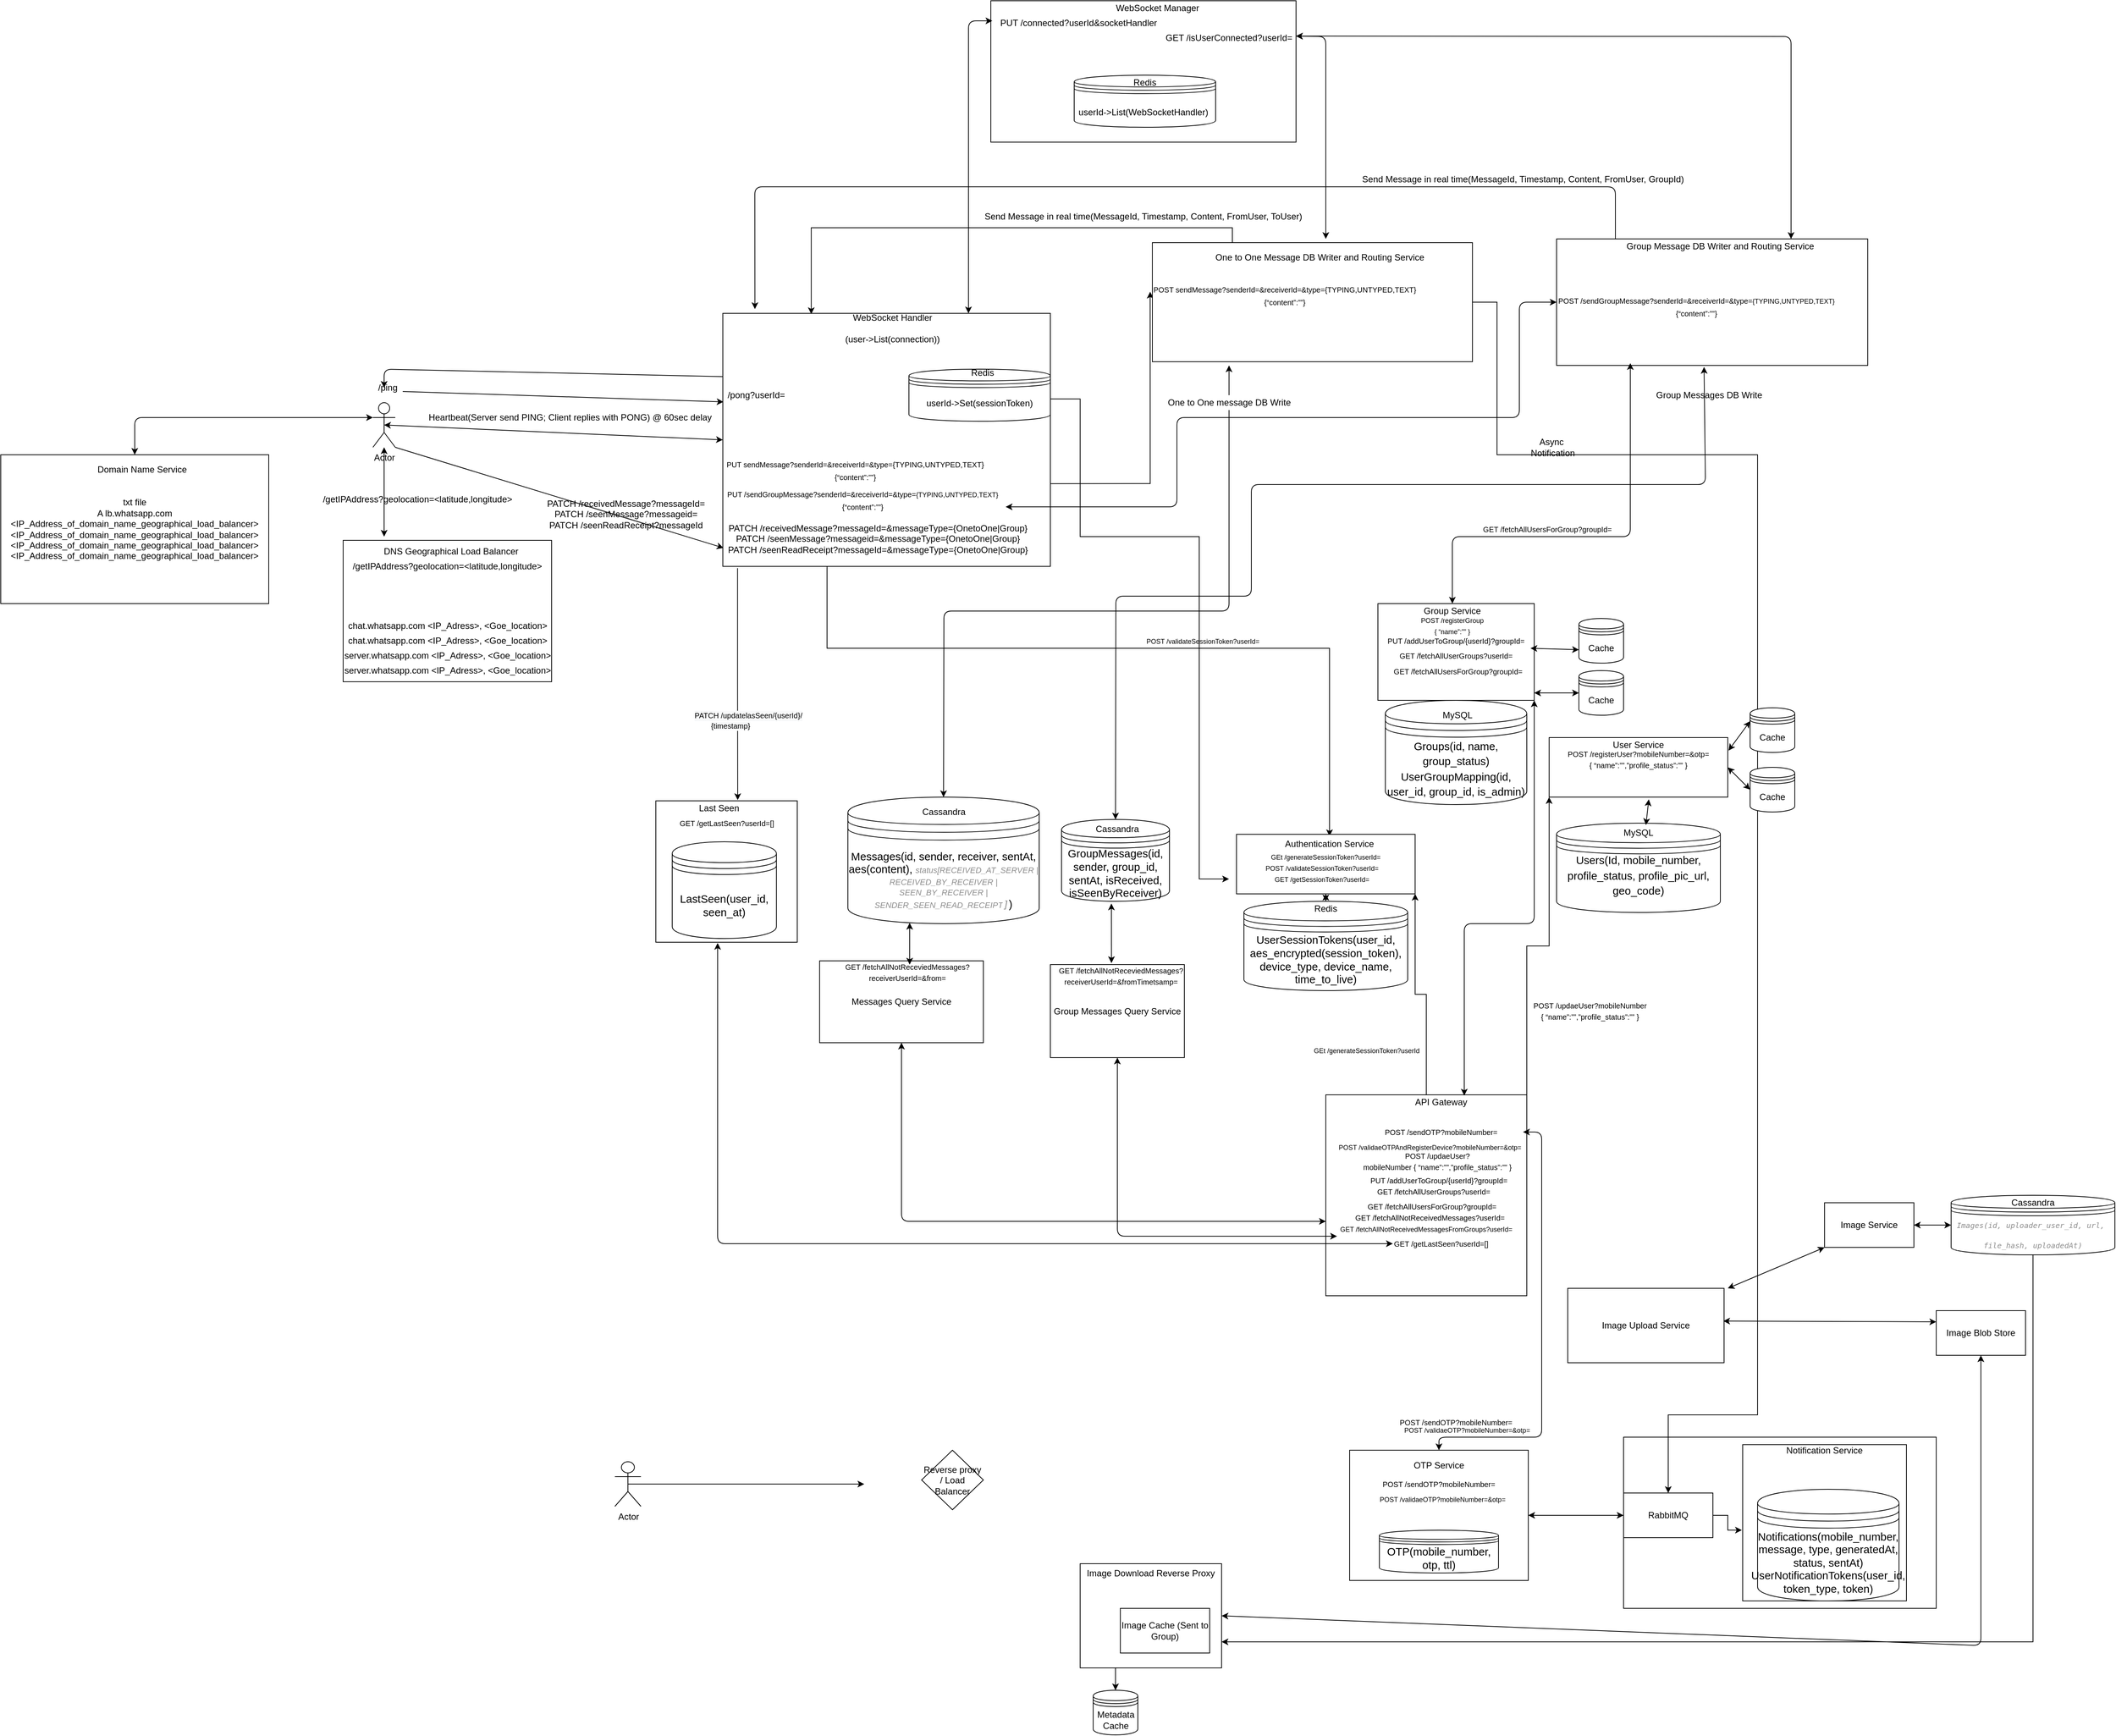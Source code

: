 <mxfile version="14.9.3" type="github">
  <diagram id="c5l3uwP8JbJK1JwCp4mX" name="Page-1">
    <mxGraphModel dx="2168" dy="1582" grid="1" gridSize="10" guides="1" tooltips="1" connect="1" arrows="1" fold="1" page="1" pageScale="1" pageWidth="100" pageHeight="100" math="0" shadow="0">
      <root>
        <mxCell id="0" />
        <mxCell id="1" parent="0" />
        <mxCell id="yqy9BGV4hBucA23t-8WJ-74" style="edgeStyle=orthogonalEdgeStyle;rounded=0;orthogonalLoop=1;jettySize=auto;html=1;exitX=0.998;exitY=0.673;exitDx=0;exitDy=0;entryX=0.211;entryY=-0.2;entryDx=0;entryDy=0;entryPerimeter=0;exitPerimeter=0;" parent="1" source="8mD3NkDmg14V1RQgCwuK-15" target="yqy9BGV4hBucA23t-8WJ-73" edge="1">
          <mxGeometry relative="1" as="geometry" />
        </mxCell>
        <mxCell id="yqy9BGV4hBucA23t-8WJ-85" style="edgeStyle=orthogonalEdgeStyle;rounded=0;orthogonalLoop=1;jettySize=auto;html=1;exitX=1;exitY=0.5;exitDx=0;exitDy=0;" parent="1" source="yqy9BGV4hBucA23t-8WJ-82" target="yqy9BGV4hBucA23t-8WJ-84" edge="1">
          <mxGeometry relative="1" as="geometry">
            <mxPoint x="430" y="30" as="targetPoint" />
            <Array as="points">
              <mxPoint x="240" y="-515" />
              <mxPoint x="240" y="-330" />
              <mxPoint x="400" y="-330" />
              <mxPoint x="400" y="130" />
            </Array>
          </mxGeometry>
        </mxCell>
        <mxCell id="8mD3NkDmg14V1RQgCwuK-15" value="" style="rounded=0;whiteSpace=wrap;html=1;" parent="1" vertex="1">
          <mxGeometry x="-240" y="-630" width="440" height="340" as="geometry" />
        </mxCell>
        <mxCell id="j8qgsm1ebVR-KhvxwdN_-13" style="edgeStyle=orthogonalEdgeStyle;rounded=0;orthogonalLoop=1;jettySize=auto;html=1;entryX=0.5;entryY=0;entryDx=0;entryDy=0;" parent="1" source="8mD3NkDmg14V1RQgCwuK-15" target="8mD3NkDmg14V1RQgCwuK-22" edge="1">
          <mxGeometry relative="1" as="geometry">
            <Array as="points">
              <mxPoint x="-100" y="-180" />
              <mxPoint x="575" y="-180" />
            </Array>
            <mxPoint x="-100" y="-310" as="sourcePoint" />
          </mxGeometry>
        </mxCell>
        <mxCell id="ksUqTmXqopnTyDlyO0wy-12" style="edgeStyle=orthogonalEdgeStyle;rounded=0;orthogonalLoop=1;jettySize=auto;html=1;exitX=0.045;exitY=1.007;exitDx=0;exitDy=0;entryX=0.857;entryY=-0.05;entryDx=0;entryDy=0;entryPerimeter=0;exitPerimeter=0;" parent="1" source="8mD3NkDmg14V1RQgCwuK-15" target="j8qgsm1ebVR-KhvxwdN_-8" edge="1">
          <mxGeometry relative="1" as="geometry">
            <mxPoint x="-220" y="-310" as="sourcePoint" />
          </mxGeometry>
        </mxCell>
        <mxCell id="ksUqTmXqopnTyDlyO0wy-14" value="&lt;p dir=&quot;ltr&quot; style=&quot;font-size: 10px ; background-color: rgb(248 , 249 , 250) ; line-height: 1.38 ; margin-left: 36pt ; margin-top: 0pt ; margin-bottom: 0pt&quot;&gt;&lt;span style=&quot;font-family: &amp;#34;arial&amp;#34; ; vertical-align: baseline&quot;&gt;PATCH /updatelasSeen/{userId}/&lt;/span&gt;&lt;/p&gt;&lt;span style=&quot;font-size: 10px ; background-color: rgb(248 , 249 , 250) ; font-family: &amp;#34;arial&amp;#34; ; vertical-align: baseline&quot;&gt;&lt;span class=&quot;Apple-tab-span&quot;&gt;&lt;/span&gt;&lt;/span&gt;&lt;span style=&quot;font-size: 10px ; background-color: rgb(248 , 249 , 250) ; font-family: &amp;#34;arial&amp;#34; ; vertical-align: baseline&quot;&gt;&lt;span class=&quot;Apple-tab-span&quot;&gt;&lt;/span&gt;&lt;/span&gt;&lt;span style=&quot;font-size: 10px ; background-color: rgb(248 , 249 , 250) ; font-family: &amp;#34;arial&amp;#34; ; vertical-align: baseline&quot;&gt;{timestamp}&lt;/span&gt;" style="edgeLabel;html=1;align=center;verticalAlign=middle;resizable=0;points=[];" parent="ksUqTmXqopnTyDlyO0wy-12" vertex="1" connectable="0">
          <mxGeometry x="0.422" y="4" relative="1" as="geometry">
            <mxPoint x="-14" y="-17" as="offset" />
          </mxGeometry>
        </mxCell>
        <mxCell id="8mD3NkDmg14V1RQgCwuK-20" value="" style="rounded=0;whiteSpace=wrap;html=1;" parent="1" vertex="1">
          <mxGeometry x="450" y="70" width="240" height="80" as="geometry" />
        </mxCell>
        <mxCell id="8mD3NkDmg14V1RQgCwuK-21" value="&lt;span id=&quot;docs-internal-guid-10599e6d-7fff-4790-dc28-b607fd8e8ca6&quot;&gt;&lt;span style=&quot;font-size: 11pt ; font-family: &amp;#34;arial&amp;#34; ; background-color: transparent ; vertical-align: baseline&quot;&gt;UserSessionTokens(user_id, aes_encrypted(session_token), device_type, device_name, time_to_live)&lt;/span&gt;&lt;/span&gt;" style="shape=datastore;whiteSpace=wrap;html=1;" parent="1" vertex="1">
          <mxGeometry x="460" y="160" width="220" height="120" as="geometry" />
        </mxCell>
        <mxCell id="8mD3NkDmg14V1RQgCwuK-22" value="Authentication Service" style="text;html=1;strokeColor=none;fillColor=none;align=center;verticalAlign=middle;whiteSpace=wrap;rounded=0;" parent="1" vertex="1">
          <mxGeometry x="475" y="72.5" width="200" height="20" as="geometry" />
        </mxCell>
        <mxCell id="8mD3NkDmg14V1RQgCwuK-24" value="" style="rounded=0;whiteSpace=wrap;html=1;" parent="1" vertex="1">
          <mxGeometry x="870" y="-60" width="240" height="80" as="geometry" />
        </mxCell>
        <mxCell id="8mD3NkDmg14V1RQgCwuK-25" value="&lt;span id=&quot;docs-internal-guid-ea665ca4-7fff-912b-90b4-c4b4e14d5aea&quot;&gt;&lt;p dir=&quot;ltr&quot; style=&quot;line-height: 1.38 ; margin-top: 0pt ; margin-bottom: 0pt&quot;&gt;&lt;span style=&quot;font-size: 11pt ; font-family: &amp;#34;arial&amp;#34; ; background-color: transparent ; vertical-align: baseline&quot;&gt;Users(Id, mobile_number, profile_status, profile_pic_url, geo_code)&lt;/span&gt;&lt;/p&gt;&lt;div&gt;&lt;span style=&quot;font-size: 11pt ; font-family: &amp;#34;arial&amp;#34; ; background-color: transparent ; vertical-align: baseline&quot;&gt;&lt;br&gt;&lt;/span&gt;&lt;/div&gt;&lt;/span&gt;" style="shape=datastore;whiteSpace=wrap;html=1;" parent="1" vertex="1">
          <mxGeometry x="880" y="55" width="220" height="120" as="geometry" />
        </mxCell>
        <mxCell id="8mD3NkDmg14V1RQgCwuK-26" value="User Service" style="text;html=1;strokeColor=none;fillColor=none;align=center;verticalAlign=middle;whiteSpace=wrap;rounded=0;" parent="1" vertex="1">
          <mxGeometry x="890" y="-60" width="200" height="20" as="geometry" />
        </mxCell>
        <mxCell id="8mD3NkDmg14V1RQgCwuK-28" style="edgeStyle=orthogonalEdgeStyle;rounded=0;orthogonalLoop=1;jettySize=auto;html=1;exitX=0.5;exitY=0;exitDx=0;exitDy=0;entryX=1;entryY=1;entryDx=0;entryDy=0;" parent="1" source="8mD3NkDmg14V1RQgCwuK-27" target="8mD3NkDmg14V1RQgCwuK-20" edge="1">
          <mxGeometry relative="1" as="geometry" />
        </mxCell>
        <mxCell id="8mD3NkDmg14V1RQgCwuK-29" style="edgeStyle=orthogonalEdgeStyle;rounded=0;orthogonalLoop=1;jettySize=auto;html=1;exitX=1;exitY=0;exitDx=0;exitDy=0;entryX=0;entryY=1;entryDx=0;entryDy=0;" parent="1" source="8mD3NkDmg14V1RQgCwuK-27" target="8mD3NkDmg14V1RQgCwuK-24" edge="1">
          <mxGeometry relative="1" as="geometry" />
        </mxCell>
        <mxCell id="8mD3NkDmg14V1RQgCwuK-27" value="" style="rounded=0;whiteSpace=wrap;html=1;" parent="1" vertex="1">
          <mxGeometry x="570" y="420" width="270" height="270" as="geometry" />
        </mxCell>
        <mxCell id="8mD3NkDmg14V1RQgCwuK-33" value="" style="rounded=0;whiteSpace=wrap;html=1;" parent="1" vertex="1">
          <mxGeometry x="602" y="897.5" width="240" height="175" as="geometry" />
        </mxCell>
        <mxCell id="8mD3NkDmg14V1RQgCwuK-34" value="&lt;span id=&quot;docs-internal-guid-f6a25d73-7fff-9e08-d0c2-d61919e610c9&quot;&gt;&lt;span style=&quot;font-size: 11pt ; font-family: &amp;#34;arial&amp;#34; ; background-color: transparent ; vertical-align: baseline&quot;&gt;OTP(mobile_number, otp, ttl)&lt;/span&gt;&lt;/span&gt;" style="shape=datastore;whiteSpace=wrap;html=1;" parent="1" vertex="1">
          <mxGeometry x="642" y="1005" width="160" height="57.5" as="geometry" />
        </mxCell>
        <mxCell id="8mD3NkDmg14V1RQgCwuK-36" value="OTP Service" style="text;html=1;strokeColor=none;fillColor=none;align=center;verticalAlign=middle;whiteSpace=wrap;rounded=0;" parent="1" vertex="1">
          <mxGeometry x="677" y="907.5" width="90" height="20" as="geometry" />
        </mxCell>
        <mxCell id="8mD3NkDmg14V1RQgCwuK-43" value="" style="rounded=0;whiteSpace=wrap;html=1;" parent="1" vertex="1">
          <mxGeometry x="970" y="880" width="420" height="230" as="geometry" />
        </mxCell>
        <mxCell id="8mD3NkDmg14V1RQgCwuK-48" style="edgeStyle=orthogonalEdgeStyle;rounded=0;orthogonalLoop=1;jettySize=auto;html=1;exitX=1;exitY=0.5;exitDx=0;exitDy=0;entryX=-0.005;entryY=0.547;entryDx=0;entryDy=0;entryPerimeter=0;" parent="1" source="8mD3NkDmg14V1RQgCwuK-44" target="8mD3NkDmg14V1RQgCwuK-45" edge="1">
          <mxGeometry relative="1" as="geometry" />
        </mxCell>
        <mxCell id="8mD3NkDmg14V1RQgCwuK-44" value="RabbitMQ" style="rounded=0;whiteSpace=wrap;html=1;" parent="1" vertex="1">
          <mxGeometry x="970" y="955" width="120" height="60" as="geometry" />
        </mxCell>
        <mxCell id="8mD3NkDmg14V1RQgCwuK-45" value="" style="rounded=0;whiteSpace=wrap;html=1;" parent="1" vertex="1">
          <mxGeometry x="1130" y="890" width="220" height="210" as="geometry" />
        </mxCell>
        <mxCell id="8mD3NkDmg14V1RQgCwuK-46" value="&lt;span id=&quot;docs-internal-guid-59697896-7fff-c1dc-a09e-4b1a4fee0508&quot;&gt;&lt;span style=&quot;font-size: 11pt ; font-family: &amp;#34;arial&amp;#34; ; background-color: transparent ; vertical-align: baseline&quot;&gt;Notifications(mobile_number, message, type, generatedAt, status, sentAt)&lt;br&gt;&lt;span id=&quot;docs-internal-guid-09f0f053-7fff-7d87-d453-37a4a22d067e&quot;&gt;&lt;span style=&quot;font-size: 11pt ; font-family: &amp;#34;arial&amp;#34; ; background-color: transparent ; vertical-align: baseline&quot;&gt;UserNotificationTokens(user_id, token_type, token)&lt;/span&gt;&lt;/span&gt;&lt;br&gt;&lt;/span&gt;&lt;/span&gt;" style="shape=datastore;whiteSpace=wrap;html=1;" parent="1" vertex="1">
          <mxGeometry x="1150" y="950" width="190" height="150" as="geometry" />
        </mxCell>
        <mxCell id="8mD3NkDmg14V1RQgCwuK-47" value="Notification Service" style="text;html=1;strokeColor=none;fillColor=none;align=center;verticalAlign=middle;whiteSpace=wrap;rounded=0;" parent="1" vertex="1">
          <mxGeometry x="1155" y="887.5" width="170" height="20" as="geometry" />
        </mxCell>
        <mxCell id="8mD3NkDmg14V1RQgCwuK-50" value="&lt;span id=&quot;docs-internal-guid-531f3c76-7fff-180f-1106-949c16be48b4&quot;&gt;&lt;span style=&quot;font-family: &amp;#34;arial&amp;#34; ; background-color: transparent ; vertical-align: baseline&quot;&gt;&lt;font style=&quot;font-size: 10px&quot;&gt;POST /sendOTP?mobileNumber=&lt;/font&gt;&lt;/span&gt;&lt;/span&gt;" style="text;html=1;strokeColor=none;fillColor=none;align=center;verticalAlign=middle;whiteSpace=wrap;rounded=0;" parent="1" vertex="1">
          <mxGeometry x="612" y="932.5" width="220" height="20" as="geometry" />
        </mxCell>
        <mxCell id="8mD3NkDmg14V1RQgCwuK-51" value="&lt;span id=&quot;docs-internal-guid-fa60b63a-7fff-8862-ac29-65f412ffba14&quot;&gt;&lt;span style=&quot;font-family: &amp;#34;arial&amp;#34; ; background-color: transparent ; vertical-align: baseline&quot;&gt;&lt;font style=&quot;font-size: 9px&quot;&gt;POST /validaeOTP?mobileNumber=&amp;amp;otp=&lt;/font&gt;&lt;/span&gt;&lt;/span&gt;" style="text;html=1;strokeColor=none;fillColor=none;align=center;verticalAlign=middle;whiteSpace=wrap;rounded=0;" parent="1" vertex="1">
          <mxGeometry x="622" y="952.5" width="210" height="20" as="geometry" />
        </mxCell>
        <mxCell id="8mD3NkDmg14V1RQgCwuK-52" value="&lt;span id=&quot;docs-internal-guid-fa60b63a-7fff-8862-ac29-65f412ffba14&quot;&gt;&lt;span style=&quot;font-family: &amp;#34;arial&amp;#34; ; background-color: transparent ; vertical-align: baseline&quot;&gt;&lt;font style=&quot;font-size: 9px&quot;&gt;POST /validaeOTP?mobileNumber=&amp;amp;otp=&lt;/font&gt;&lt;/span&gt;&lt;/span&gt;" style="text;html=1;strokeColor=none;fillColor=none;align=center;verticalAlign=middle;whiteSpace=wrap;rounded=0;" parent="1" vertex="1">
          <mxGeometry x="655" y="860" width="210" height="20" as="geometry" />
        </mxCell>
        <mxCell id="8mD3NkDmg14V1RQgCwuK-53" value="&lt;span id=&quot;docs-internal-guid-531f3c76-7fff-180f-1106-949c16be48b4&quot;&gt;&lt;span style=&quot;font-family: &amp;#34;arial&amp;#34; ; background-color: transparent ; vertical-align: baseline&quot;&gt;&lt;font style=&quot;font-size: 10px&quot;&gt;POST /sendOTP?mobileNumber=&lt;/font&gt;&lt;/span&gt;&lt;/span&gt;" style="text;html=1;strokeColor=none;fillColor=none;align=center;verticalAlign=middle;whiteSpace=wrap;rounded=0;" parent="1" vertex="1">
          <mxGeometry x="635" y="850" width="220" height="20" as="geometry" />
        </mxCell>
        <mxCell id="8mD3NkDmg14V1RQgCwuK-59" value="Actor" style="shape=umlActor;verticalLabelPosition=bottom;verticalAlign=top;html=1;outlineConnect=0;" parent="1" vertex="1">
          <mxGeometry x="-710" y="-510" width="30" height="60" as="geometry" />
        </mxCell>
        <mxCell id="8mD3NkDmg14V1RQgCwuK-60" value="&lt;span id=&quot;docs-internal-guid-29409451-7fff-c75f-7bf1-f1b9cfd012b3&quot;&gt;&lt;font style=&quot;font-size: 10px&quot;&gt;&lt;p dir=&quot;ltr&quot; style=&quot;line-height: 1.38 ; margin-top: 0pt ; margin-bottom: 0pt&quot;&gt;&lt;span style=&quot;font-family: &amp;#34;arial&amp;#34; ; background-color: transparent ; vertical-align: baseline&quot;&gt;POST /updaeUser?&lt;/span&gt;&lt;/p&gt;&lt;span style=&quot;font-family: &amp;#34;arial&amp;#34;&quot;&gt;mobileNumber&lt;/span&gt;&lt;span style=&quot;font-family: &amp;#34;arial&amp;#34; ; background-color: transparent ; vertical-align: baseline&quot;&gt;&lt;span class=&quot;Apple-tab-span&quot;&gt; &lt;/span&gt;&lt;/span&gt;&lt;span style=&quot;font-family: &amp;#34;arial&amp;#34; ; background-color: transparent ; vertical-align: baseline&quot;&gt;&lt;span class=&quot;Apple-tab-span&quot;&gt; &lt;/span&gt;&lt;/span&gt;&lt;span style=&quot;font-family: &amp;#34;arial&amp;#34; ; background-color: transparent ; vertical-align: baseline&quot;&gt;&lt;span class=&quot;Apple-tab-span&quot;&gt; &lt;/span&gt;&lt;/span&gt;&lt;span style=&quot;font-family: &amp;#34;arial&amp;#34; ; background-color: transparent ; vertical-align: baseline&quot;&gt;{ “name”:””,”profile_status”:”” }&lt;/span&gt;&lt;/font&gt;&lt;/span&gt;&lt;span style=&quot;color: rgba(0 , 0 , 0 , 0) ; font-family: monospace ; font-size: 0px&quot;&gt;%3CmxGraphModel%3E%3Croot%3E%3CmxCell%20id%3D%220%22%2F%3E%3CmxCell%20id%3D%221%22%20parent%3D%220%22%2F%3E%3CmxCell%20id%3D%222%22%20value%3D%22%26lt%3Bspan%20id%3D%26quot%3Bdocs-internal-guid-fa60b63a-7fff-8862-ac29-65f412ffba14%26quot%3B%26gt%3B%26lt%3Bspan%20style%3D%26quot%3Bfont-family%3A%20%26amp%3B%2334%3Barial%26amp%3B%2334%3B%20%3B%20background-color%3A%20transparent%20%3B%20vertical-align%3A%20baseline%26quot%3B%26gt%3B%26lt%3Bfont%20style%3D%26quot%3Bfont-size%3A%209px%26quot%3B%26gt%3BPOST%20%2FvalidaeOTP%3FmobileNumber%3D%26amp%3Bamp%3Botp%3D%26lt%3B%2Ffont%26gt%3B%26lt%3B%2Fspan%26gt%3B%26lt%3B%2Fspan%26gt%3B%22%20style%3D%22text%3Bhtml%3D1%3BstrokeColor%3Dnone%3BfillColor%3Dnone%3Balign%3Dcenter%3BverticalAlign%3Dmiddle%3BwhiteSpace%3Dwrap%3Brounded%3D0%3B%22%20vertex%3D%221%22%20parent%3D%221%22%3E%3CmxGeometry%20x%3D%221230%22%20y%3D%22160%22%20width%3D%22210%22%20height%3D%2220%22%20as%3D%22geometry%22%2F%3E%3C%2FmxCell%3E%3C%2Froot%3E%3C%2FmxGraphModel%3E&lt;/span&gt;" style="text;html=1;strokeColor=none;fillColor=none;align=center;verticalAlign=middle;whiteSpace=wrap;rounded=0;" parent="1" vertex="1">
          <mxGeometry x="605" y="500" width="230" height="20" as="geometry" />
        </mxCell>
        <mxCell id="8mD3NkDmg14V1RQgCwuK-62" value="API Gateway" style="text;html=1;strokeColor=none;fillColor=none;align=center;verticalAlign=middle;whiteSpace=wrap;rounded=0;" parent="1" vertex="1">
          <mxGeometry x="625" y="420" width="200" height="20" as="geometry" />
        </mxCell>
        <mxCell id="8mD3NkDmg14V1RQgCwuK-63" value="&lt;span id=&quot;docs-internal-guid-531f3c76-7fff-180f-1106-949c16be48b4&quot;&gt;&lt;span style=&quot;font-family: &amp;#34;arial&amp;#34; ; background-color: transparent ; vertical-align: baseline&quot;&gt;&lt;font style=&quot;font-size: 10px&quot;&gt;POST /sendOTP?mobileNumber=&lt;/font&gt;&lt;/span&gt;&lt;/span&gt;" style="text;html=1;strokeColor=none;fillColor=none;align=center;verticalAlign=middle;whiteSpace=wrap;rounded=0;" parent="1" vertex="1">
          <mxGeometry x="615" y="460" width="220" height="20" as="geometry" />
        </mxCell>
        <mxCell id="8mD3NkDmg14V1RQgCwuK-64" value="&lt;span id=&quot;docs-internal-guid-29409451-7fff-c75f-7bf1-f1b9cfd012b3&quot;&gt;&lt;font style=&quot;font-size: 10px&quot;&gt;&lt;p dir=&quot;ltr&quot; style=&quot;line-height: 1.38 ; margin-top: 0pt ; margin-bottom: 0pt&quot;&gt;&lt;span style=&quot;font-family: &amp;#34;arial&amp;#34; ; background-color: transparent ; vertical-align: baseline&quot;&gt;POST /registerUser?mobileNumber=&amp;amp;otp=&lt;/span&gt;&lt;/p&gt;&lt;span style=&quot;font-family: &amp;#34;arial&amp;#34; ; background-color: transparent ; vertical-align: baseline&quot;&gt;&lt;span class=&quot;Apple-tab-span&quot;&gt; &lt;/span&gt;&lt;/span&gt;&lt;span style=&quot;font-family: &amp;#34;arial&amp;#34; ; background-color: transparent ; vertical-align: baseline&quot;&gt;&lt;span class=&quot;Apple-tab-span&quot;&gt; &lt;/span&gt;&lt;/span&gt;&lt;span style=&quot;font-family: &amp;#34;arial&amp;#34; ; background-color: transparent ; vertical-align: baseline&quot;&gt;&lt;span class=&quot;Apple-tab-span&quot;&gt; &lt;/span&gt;&lt;/span&gt;&lt;span style=&quot;font-family: &amp;#34;arial&amp;#34; ; background-color: transparent ; vertical-align: baseline&quot;&gt;{ “name”:””,”profile_status”:”” }&lt;/span&gt;&lt;/font&gt;&lt;/span&gt;" style="text;html=1;strokeColor=none;fillColor=none;align=center;verticalAlign=middle;whiteSpace=wrap;rounded=0;" parent="1" vertex="1">
          <mxGeometry x="890" y="-40" width="200" height="20" as="geometry" />
        </mxCell>
        <mxCell id="8mD3NkDmg14V1RQgCwuK-72" value="&lt;span id=&quot;docs-internal-guid-fa60b63a-7fff-8862-ac29-65f412ffba14&quot;&gt;&lt;span style=&quot;font-family: &amp;#34;arial&amp;#34; ; background-color: transparent ; vertical-align: baseline&quot;&gt;&lt;font style=&quot;font-size: 9px&quot;&gt;GEt /generateSessionToken?userId&lt;/font&gt;&lt;/span&gt;&lt;/span&gt;" style="text;html=1;strokeColor=none;fillColor=none;align=center;verticalAlign=middle;whiteSpace=wrap;rounded=0;" parent="1" vertex="1">
          <mxGeometry x="500" y="350" width="250" height="20" as="geometry" />
        </mxCell>
        <mxCell id="8mD3NkDmg14V1RQgCwuK-73" value="&lt;span id=&quot;docs-internal-guid-fa60b63a-7fff-8862-ac29-65f412ffba14&quot;&gt;&lt;span style=&quot;font-family: &amp;#34;arial&amp;#34; ; background-color: transparent ; vertical-align: baseline&quot;&gt;&lt;font style=&quot;font-size: 9px&quot;&gt;GEt /generateSessionToken?userId=&lt;/font&gt;&lt;/span&gt;&lt;/span&gt;" style="text;html=1;strokeColor=none;fillColor=none;align=center;verticalAlign=middle;whiteSpace=wrap;rounded=0;" parent="1" vertex="1">
          <mxGeometry x="445" y="90" width="250" height="20" as="geometry" />
        </mxCell>
        <mxCell id="8mD3NkDmg14V1RQgCwuK-74" value="&lt;span id=&quot;docs-internal-guid-fa60b63a-7fff-8862-ac29-65f412ffba14&quot;&gt;&lt;span style=&quot;font-family: &amp;#34;arial&amp;#34; ; background-color: transparent ; vertical-align: baseline&quot;&gt;&lt;font style=&quot;font-size: 9px&quot;&gt;POST /validateSessionToken?userId=&lt;/font&gt;&lt;/span&gt;&lt;/span&gt;" style="text;html=1;strokeColor=none;fillColor=none;align=center;verticalAlign=middle;whiteSpace=wrap;rounded=0;" parent="1" vertex="1">
          <mxGeometry x="440" y="105" width="250" height="20" as="geometry" />
        </mxCell>
        <mxCell id="j8qgsm1ebVR-KhvxwdN_-5" value="" style="whiteSpace=wrap;html=1;aspect=fixed;" parent="1" vertex="1">
          <mxGeometry x="-330" y="25" width="190" height="190" as="geometry" />
        </mxCell>
        <mxCell id="j8qgsm1ebVR-KhvxwdN_-6" value="&lt;span id=&quot;docs-internal-guid-6f984242-7fff-fa8c-4790-242e402ced37&quot;&gt;&lt;span style=&quot;font-size: 11pt ; font-family: &amp;#34;arial&amp;#34; ; background-color: transparent ; vertical-align: baseline&quot;&gt;LastSeen(user_id, seen_at)&lt;/span&gt;&lt;/span&gt;" style="shape=datastore;whiteSpace=wrap;html=1;" parent="1" vertex="1">
          <mxGeometry x="-308" y="80" width="140" height="130" as="geometry" />
        </mxCell>
        <mxCell id="j8qgsm1ebVR-KhvxwdN_-8" value="Last Seen" style="text;html=1;strokeColor=none;fillColor=none;align=center;verticalAlign=middle;whiteSpace=wrap;rounded=0;" parent="1" vertex="1">
          <mxGeometry x="-280" y="25" width="70" height="20" as="geometry" />
        </mxCell>
        <mxCell id="j8qgsm1ebVR-KhvxwdN_-15" value="&lt;span id=&quot;docs-internal-guid-fa60b63a-7fff-8862-ac29-65f412ffba14&quot;&gt;&lt;span style=&quot;font-family: &amp;#34;arial&amp;#34; ; background-color: transparent ; vertical-align: baseline&quot;&gt;&lt;font style=&quot;font-size: 9px&quot;&gt;POST /validaeOTPAndRegisterDevice?mobileNumber=&amp;amp;otp=&lt;/font&gt;&lt;/span&gt;&lt;/span&gt;" style="text;html=1;strokeColor=none;fillColor=none;align=center;verticalAlign=middle;whiteSpace=wrap;rounded=0;" parent="1" vertex="1">
          <mxGeometry x="585" y="480" width="250" height="20" as="geometry" />
        </mxCell>
        <mxCell id="j8qgsm1ebVR-KhvxwdN_-16" value="&lt;span id=&quot;docs-internal-guid-29409451-7fff-c75f-7bf1-f1b9cfd012b3&quot;&gt;&lt;font style=&quot;font-size: 10px&quot;&gt;&lt;p dir=&quot;ltr&quot; style=&quot;line-height: 1.38 ; margin-top: 0pt ; margin-bottom: 0pt&quot;&gt;&lt;span style=&quot;font-family: &amp;#34;arial&amp;#34; ; background-color: transparent ; vertical-align: baseline&quot;&gt;POST /updaeUser?mobileNumber&lt;/span&gt;&lt;/p&gt;&lt;span style=&quot;font-family: &amp;#34;arial&amp;#34; ; background-color: transparent ; vertical-align: baseline&quot;&gt;&lt;span class=&quot;Apple-tab-span&quot;&gt; &lt;/span&gt;&lt;/span&gt;&lt;span style=&quot;font-family: &amp;#34;arial&amp;#34; ; background-color: transparent ; vertical-align: baseline&quot;&gt;&lt;span class=&quot;Apple-tab-span&quot;&gt; &lt;/span&gt;&lt;/span&gt;&lt;span style=&quot;font-family: &amp;#34;arial&amp;#34; ; background-color: transparent ; vertical-align: baseline&quot;&gt;&lt;span class=&quot;Apple-tab-span&quot;&gt; &lt;/span&gt;&lt;/span&gt;&lt;span style=&quot;font-family: &amp;#34;arial&amp;#34; ; background-color: transparent ; vertical-align: baseline&quot;&gt;{ “name”:””,”profile_status”:”” }&lt;/span&gt;&lt;/font&gt;&lt;/span&gt;&lt;span style=&quot;color: rgba(0 , 0 , 0 , 0) ; font-family: monospace ; font-size: 0px&quot;&gt;%3CmxGraphModel%3E%3Croot%3E%3CmxCell%20id%3D%220%22%2F%3E%3CmxCell%20id%3D%221%22%20parent%3D%220%22%2F%3E%3CmxCell%20id%3D%222%22%20value%3D%22%26lt%3Bspan%20id%3D%26quot%3Bdocs-internal-guid-fa60b63a-7fff-8862-ac29-65f412ffba14%26quot%3B%26gt%3B%26lt%3Bspan%20style%3D%26quot%3Bfont-family%3A%20%26amp%3B%2334%3Barial%26amp%3B%2334%3B%20%3B%20background-color%3A%20transparent%20%3B%20vertical-align%3A%20baseline%26quot%3B%26gt%3B%26lt%3Bfont%20style%3D%26quot%3Bfont-size%3A%209px%26quot%3B%26gt%3BPOST%20%2FvalidaeOTP%3FmobileNumber%3D%26amp%3Bamp%3Botp%3D%26lt%3B%2Ffont%26gt%3B%26lt%3B%2Fspan%26gt%3B%26lt%3B%2Fspan%26gt%3B%22%20style%3D%22text%3Bhtml%3D1%3BstrokeColor%3Dnone%3BfillColor%3Dnone%3Balign%3Dcenter%3BverticalAlign%3Dmiddle%3BwhiteSpace%3Dwrap%3Brounded%3D0%3B%22%20vertex%3D%221%22%20parent%3D%221%22%3E%3CmxGeometry%20x%3D%221230%22%20y%3D%22160%22%20width%3D%22210%22%20height%3D%2220%22%20as%3D%22geometry%22%2F%3E%3C%2FmxCell%3E%3C%2Froot%3E%3C%2FmxGraphModel%3E&lt;/span&gt;" style="text;html=1;strokeColor=none;fillColor=none;align=center;verticalAlign=middle;whiteSpace=wrap;rounded=0;" parent="1" vertex="1">
          <mxGeometry x="825" y="297.5" width="200" height="20" as="geometry" />
        </mxCell>
        <mxCell id="j8qgsm1ebVR-KhvxwdN_-20" value="&lt;span id=&quot;docs-internal-guid-fa60b63a-7fff-8862-ac29-65f412ffba14&quot;&gt;&lt;span style=&quot;font-family: &amp;#34;arial&amp;#34; ; background-color: transparent ; vertical-align: baseline&quot;&gt;&lt;font style=&quot;font-size: 9px&quot;&gt;POST /validateSessionToken?userId=&lt;/font&gt;&lt;/span&gt;&lt;/span&gt;" style="text;html=1;strokeColor=none;fillColor=none;align=center;verticalAlign=middle;whiteSpace=wrap;rounded=0;" parent="1" vertex="1">
          <mxGeometry x="280" y="-200" width="250" height="20" as="geometry" />
        </mxCell>
        <mxCell id="ksUqTmXqopnTyDlyO0wy-1" value="&lt;span id=&quot;docs-internal-guid-8e59fb52-7fff-cd98-8ecb-727c5f12efe0&quot;&gt;&lt;span style=&quot;background-color: transparent ; vertical-align: baseline&quot;&gt;&lt;span style=&quot;font-family: &amp;#34;arial&amp;#34; ; font-size: 11pt&quot;&gt;Messages(id, sender, receiver, sentAt, aes(content),&amp;nbsp;&lt;/span&gt;&lt;span style=&quot;color: rgb(140 , 140 , 140) ; font-style: italic ; background-color: rgb(255 , 255 , 255)&quot;&gt;&lt;font style=&quot;font-size: 11px&quot;&gt;status[RECEIVED_AT_SERVER | RECEIVED_BY_RECEIVER | SEEN_BY_RECEIVER | SENDER_SEEN_READ_RECEIPT&lt;/font&gt;&lt;/span&gt;&lt;span style=&quot;font-family: &amp;#34;jetbrains mono&amp;#34; , monospace ; font-size: 9.8pt ; color: rgb(140 , 140 , 140) ; font-style: italic ; background-color: rgb(255 , 255 , 255)&quot;&gt;]&lt;/span&gt;&lt;span style=&quot;font-family: &amp;#34;arial&amp;#34; ; font-size: 11pt ; background-color: transparent&quot;&gt;)&lt;/span&gt;&lt;br&gt;&lt;/span&gt;&lt;/span&gt;" style="shape=datastore;whiteSpace=wrap;html=1;" parent="1" vertex="1">
          <mxGeometry x="-72" y="20" width="257" height="170" as="geometry" />
        </mxCell>
        <mxCell id="ksUqTmXqopnTyDlyO0wy-3" value="&lt;span id=&quot;docs-internal-guid-997aa57e-7fff-8abe-723d-a1d3ef6436f3&quot;&gt;&lt;span style=&quot;font-size: 11pt ; font-family: &amp;#34;arial&amp;#34; ; background-color: transparent ; vertical-align: baseline&quot;&gt;GroupMessages(id, sender, group_id, sentAt, isReceived, isSeenByReceiver)&lt;/span&gt;&lt;/span&gt;" style="shape=datastore;whiteSpace=wrap;html=1;" parent="1" vertex="1">
          <mxGeometry x="215" y="50" width="145" height="110" as="geometry" />
        </mxCell>
        <mxCell id="ksUqTmXqopnTyDlyO0wy-4" value="Group Messages Query Service" style="rounded=0;whiteSpace=wrap;html=1;" parent="1" vertex="1">
          <mxGeometry x="200" y="245" width="180" height="125" as="geometry" />
        </mxCell>
        <mxCell id="ksUqTmXqopnTyDlyO0wy-5" value="Messages Query Service" style="rounded=0;whiteSpace=wrap;html=1;" parent="1" vertex="1">
          <mxGeometry x="-110" y="240" width="220" height="110" as="geometry" />
        </mxCell>
        <mxCell id="ksUqTmXqopnTyDlyO0wy-17" value="" style="rounded=0;whiteSpace=wrap;html=1;" parent="1" vertex="1">
          <mxGeometry x="640" y="-240" width="210" height="130" as="geometry" />
        </mxCell>
        <mxCell id="ksUqTmXqopnTyDlyO0wy-18" value="&lt;span id=&quot;docs-internal-guid-ea665ca4-7fff-912b-90b4-c4b4e14d5aea&quot;&gt;&lt;p dir=&quot;ltr&quot; style=&quot;line-height: 1.38 ; margin-top: 0pt ; margin-bottom: 0pt&quot;&gt;&lt;span id=&quot;docs-internal-guid-049c1dac-7fff-e237-49ac-3d338f38b93d&quot;&gt;&lt;span style=&quot;font-size: 11pt ; font-family: &amp;#34;arial&amp;#34; ; background-color: transparent ; vertical-align: baseline&quot;&gt;Groups(id, name, group_status)&lt;/span&gt;&lt;/span&gt;&lt;/p&gt;&lt;p dir=&quot;ltr&quot; style=&quot;line-height: 1.38 ; margin-top: 0pt ; margin-bottom: 0pt&quot;&gt;&lt;span style=&quot;font-size: 11pt ; font-family: &amp;#34;arial&amp;#34; ; color: rgb(0 , 0 , 0) ; background-color: transparent ; font-weight: 400 ; font-style: normal ; font-variant: normal ; text-decoration: none ; vertical-align: baseline&quot;&gt;UserGroupMapping(id, user_id, group_id, is_admin)&lt;/span&gt;&lt;/p&gt;&lt;/span&gt;" style="shape=datastore;whiteSpace=wrap;html=1;" parent="1" vertex="1">
          <mxGeometry x="650" y="-110" width="190" height="140" as="geometry" />
        </mxCell>
        <mxCell id="ksUqTmXqopnTyDlyO0wy-19" value="Group Service" style="text;html=1;strokeColor=none;fillColor=none;align=center;verticalAlign=middle;whiteSpace=wrap;rounded=0;" parent="1" vertex="1">
          <mxGeometry x="640" y="-240" width="200" height="20" as="geometry" />
        </mxCell>
        <mxCell id="ksUqTmXqopnTyDlyO0wy-20" value="&lt;span id=&quot;docs-internal-guid-29409451-7fff-c75f-7bf1-f1b9cfd012b3&quot;&gt;&lt;font style=&quot;font-size: 9px&quot;&gt;&lt;p dir=&quot;ltr&quot; style=&quot;line-height: 1.38 ; margin-top: 0pt ; margin-bottom: 0pt&quot;&gt;&lt;span style=&quot;font-family: &amp;#34;arial&amp;#34; ; background-color: transparent ; vertical-align: baseline&quot;&gt;POST /registerGroup&lt;/span&gt;&lt;/p&gt;&lt;span style=&quot;font-family: &amp;#34;arial&amp;#34; ; background-color: transparent ; vertical-align: baseline&quot;&gt;&lt;span class=&quot;Apple-tab-span&quot;&gt; &lt;/span&gt;&lt;/span&gt;&lt;span style=&quot;font-family: &amp;#34;arial&amp;#34; ; background-color: transparent ; vertical-align: baseline&quot;&gt;&lt;span class=&quot;Apple-tab-span&quot;&gt; &lt;/span&gt;&lt;/span&gt;&lt;span style=&quot;font-family: &amp;#34;arial&amp;#34; ; background-color: transparent ; vertical-align: baseline&quot;&gt;&lt;span class=&quot;Apple-tab-span&quot;&gt; &lt;/span&gt;&lt;/span&gt;&lt;span style=&quot;font-family: &amp;#34;arial&amp;#34; ; background-color: transparent ; vertical-align: baseline&quot;&gt;{ “name”:”” }&lt;/span&gt;&lt;/font&gt;&lt;/span&gt;" style="text;html=1;strokeColor=none;fillColor=none;align=center;verticalAlign=middle;whiteSpace=wrap;rounded=0;" parent="1" vertex="1">
          <mxGeometry x="615" y="-220" width="250" height="20" as="geometry" />
        </mxCell>
        <mxCell id="ksUqTmXqopnTyDlyO0wy-28" style="edgeStyle=orthogonalEdgeStyle;rounded=0;orthogonalLoop=1;jettySize=auto;html=1;exitX=0.5;exitY=1;exitDx=0;exitDy=0;" parent="1" source="ksUqTmXqopnTyDlyO0wy-20" target="ksUqTmXqopnTyDlyO0wy-20" edge="1">
          <mxGeometry relative="1" as="geometry" />
        </mxCell>
        <mxCell id="yqy9BGV4hBucA23t-8WJ-1" value="&lt;span style=&quot;font-family: &amp;#34;arial&amp;#34; ; font-size: 10px&quot;&gt;PUT /addUserToGroup/{userId}?groupId=&lt;/span&gt;" style="text;html=1;strokeColor=none;fillColor=none;align=center;verticalAlign=middle;whiteSpace=wrap;rounded=0;" parent="1" vertex="1">
          <mxGeometry x="617" y="525" width="210" height="20" as="geometry" />
        </mxCell>
        <mxCell id="yqy9BGV4hBucA23t-8WJ-2" value="&lt;span style=&quot;font-family: &amp;#34;arial&amp;#34; ; font-size: 10px&quot;&gt;PUT /addUserToGroup/{userId}?groupId=&lt;/span&gt;" style="text;html=1;strokeColor=none;fillColor=none;align=center;verticalAlign=middle;whiteSpace=wrap;rounded=0;" parent="1" vertex="1">
          <mxGeometry x="640" y="-200" width="210" height="20" as="geometry" />
        </mxCell>
        <mxCell id="yqy9BGV4hBucA23t-8WJ-3" value="&lt;span id=&quot;docs-internal-guid-89ca67a6-7fff-e81b-608c-dd40321dd88f&quot;&gt;&lt;span style=&quot;font-family: &amp;#34;arial&amp;#34; ; background-color: transparent ; vertical-align: baseline&quot;&gt;&lt;font style=&quot;font-size: 10px&quot;&gt;GET /fetchAllUserGroups?userId=&lt;/font&gt;&lt;/span&gt;&lt;/span&gt;" style="text;html=1;strokeColor=none;fillColor=none;align=center;verticalAlign=middle;whiteSpace=wrap;rounded=0;" parent="1" vertex="1">
          <mxGeometry x="615" y="540" width="200" height="20" as="geometry" />
        </mxCell>
        <mxCell id="yqy9BGV4hBucA23t-8WJ-4" value="&lt;span id=&quot;docs-internal-guid-89ca67a6-7fff-e81b-608c-dd40321dd88f&quot;&gt;&lt;span style=&quot;font-family: &amp;#34;arial&amp;#34; ; background-color: transparent ; vertical-align: baseline&quot;&gt;&lt;font style=&quot;font-size: 10px&quot;&gt;GET /fetchAllUserGroups?userId=&lt;/font&gt;&lt;/span&gt;&lt;/span&gt;" style="text;html=1;strokeColor=none;fillColor=none;align=center;verticalAlign=middle;whiteSpace=wrap;rounded=0;" parent="1" vertex="1">
          <mxGeometry x="645" y="-180" width="200" height="20" as="geometry" />
        </mxCell>
        <mxCell id="yqy9BGV4hBucA23t-8WJ-6" value="&lt;span id=&quot;docs-internal-guid-9e7313b0-7fff-79bd-0033-a3aaa39fe7b2&quot;&gt;&lt;span style=&quot;font-family: &amp;#34;arial&amp;#34; ; background-color: transparent ; vertical-align: baseline&quot;&gt;&lt;font style=&quot;font-size: 10px&quot;&gt;&amp;nbsp;&amp;nbsp;GET /fetchAllUsersForGroup?groupId=&lt;/font&gt;&lt;/span&gt;&lt;/span&gt;" style="text;html=1;strokeColor=none;fillColor=none;align=center;verticalAlign=middle;whiteSpace=wrap;rounded=0;" parent="1" vertex="1">
          <mxGeometry x="585" y="560" width="250" height="20" as="geometry" />
        </mxCell>
        <mxCell id="yqy9BGV4hBucA23t-8WJ-7" value="&lt;span id=&quot;docs-internal-guid-9e7313b0-7fff-79bd-0033-a3aaa39fe7b2&quot;&gt;&lt;span style=&quot;font-family: &amp;#34;arial&amp;#34; ; background-color: transparent ; vertical-align: baseline&quot;&gt;&lt;font style=&quot;font-size: 10px&quot;&gt;&amp;nbsp;&amp;nbsp;GET /fetchAllUsersForGroup?groupId=&lt;/font&gt;&lt;/span&gt;&lt;/span&gt;" style="text;html=1;strokeColor=none;fillColor=none;align=center;verticalAlign=middle;whiteSpace=wrap;rounded=0;" parent="1" vertex="1">
          <mxGeometry x="620" y="-159" width="250" height="20" as="geometry" />
        </mxCell>
        <mxCell id="yqy9BGV4hBucA23t-8WJ-8" value="" style="endArrow=classic;startArrow=classic;html=1;exitX=1;exitY=1;exitDx=0;exitDy=0;entryX=0.655;entryY=0.05;entryDx=0;entryDy=0;entryPerimeter=0;" parent="1" source="ksUqTmXqopnTyDlyO0wy-17" target="8mD3NkDmg14V1RQgCwuK-62" edge="1">
          <mxGeometry width="50" height="50" relative="1" as="geometry">
            <mxPoint x="790" y="250" as="sourcePoint" />
            <mxPoint x="760" y="410" as="targetPoint" />
            <Array as="points">
              <mxPoint x="850" y="190" />
              <mxPoint x="756" y="190" />
            </Array>
          </mxGeometry>
        </mxCell>
        <mxCell id="yqy9BGV4hBucA23t-8WJ-9" value="&lt;span id=&quot;docs-internal-guid-f406e3c0-7fff-7737-78ef-a9bdb006487c&quot;&gt;&lt;span style=&quot;font-family: &amp;#34;arial&amp;#34; ; background-color: transparent ; vertical-align: baseline&quot;&gt;&lt;font style=&quot;font-size: 10px&quot;&gt;GET /fetchAllNotReceviedMessages?receiverUserId=&amp;amp;from=&lt;/font&gt;&lt;/span&gt;&lt;/span&gt;" style="text;html=1;strokeColor=none;fillColor=none;align=center;verticalAlign=middle;whiteSpace=wrap;rounded=0;" parent="1" vertex="1">
          <mxGeometry x="-102" y="245" width="220" height="20" as="geometry" />
        </mxCell>
        <mxCell id="yqy9BGV4hBucA23t-8WJ-10" value="&lt;span id=&quot;docs-internal-guid-f406e3c0-7fff-7737-78ef-a9bdb006487c&quot;&gt;&lt;span style=&quot;font-family: &amp;#34;arial&amp;#34; ; background-color: transparent ; vertical-align: baseline&quot;&gt;&lt;font style=&quot;font-size: 10px&quot;&gt;GET /&lt;span id=&quot;docs-internal-guid-30ebd85c-7fff-a28f-c2d3-9063bdde3d35&quot;&gt;&lt;span style=&quot;font-family: &amp;#34;arial&amp;#34; ; background-color: transparent ; vertical-align: baseline&quot;&gt;fetchAllNotReceivedMessages&lt;/span&gt;&lt;/span&gt;?userId=&lt;/font&gt;&lt;/span&gt;&lt;/span&gt;" style="text;html=1;strokeColor=none;fillColor=none;align=center;verticalAlign=middle;whiteSpace=wrap;rounded=0;" parent="1" vertex="1">
          <mxGeometry x="570" y="575" width="280" height="20" as="geometry" />
        </mxCell>
        <mxCell id="yqy9BGV4hBucA23t-8WJ-11" value="&lt;span id=&quot;docs-internal-guid-f406e3c0-7fff-7737-78ef-a9bdb006487c&quot;&gt;&lt;span style=&quot;font-family: &amp;#34;arial&amp;#34; ; background-color: transparent ; vertical-align: baseline&quot;&gt;&lt;font style=&quot;font-size: 10px&quot;&gt;GET /fetchAllNotReceviedMessages?receiverUserId=&amp;amp;fromTimetsamp=&lt;/font&gt;&lt;/span&gt;&lt;/span&gt;" style="text;html=1;strokeColor=none;fillColor=none;align=center;verticalAlign=middle;whiteSpace=wrap;rounded=0;" parent="1" vertex="1">
          <mxGeometry x="185" y="250" width="220" height="20" as="geometry" />
        </mxCell>
        <mxCell id="yqy9BGV4hBucA23t-8WJ-13" value="" style="endArrow=classic;startArrow=classic;html=1;exitX=0.462;exitY=1.027;exitDx=0;exitDy=0;exitPerimeter=0;entryX=0.456;entryY=-0.016;entryDx=0;entryDy=0;entryPerimeter=0;" parent="1" source="ksUqTmXqopnTyDlyO0wy-3" target="ksUqTmXqopnTyDlyO0wy-4" edge="1">
          <mxGeometry width="50" height="50" relative="1" as="geometry">
            <mxPoint x="330" y="330" as="sourcePoint" />
            <mxPoint x="380" y="280" as="targetPoint" />
          </mxGeometry>
        </mxCell>
        <mxCell id="yqy9BGV4hBucA23t-8WJ-14" value="&lt;span id=&quot;docs-internal-guid-fd92eebe-7fff-5c6e-8c20-1f9821c7a645&quot;&gt;&lt;span style=&quot;font-family: &amp;#34;arial&amp;#34; ; background-color: transparent ; vertical-align: baseline&quot;&gt;&lt;font style=&quot;font-size: 9px&quot;&gt;GET /fetchAllNotReceivedMessagesFromGroups?userId=&lt;/font&gt;&lt;/span&gt;&lt;/span&gt;" style="text;html=1;strokeColor=none;fillColor=none;align=center;verticalAlign=middle;whiteSpace=wrap;rounded=0;" parent="1" vertex="1">
          <mxGeometry x="585" y="590" width="240" height="20" as="geometry" />
        </mxCell>
        <mxCell id="yqy9BGV4hBucA23t-8WJ-15" value="" style="endArrow=classic;startArrow=classic;html=1;exitX=0.5;exitY=1;exitDx=0;exitDy=0;entryX=0;entryY=1;entryDx=0;entryDy=0;" parent="1" source="ksUqTmXqopnTyDlyO0wy-4" target="yqy9BGV4hBucA23t-8WJ-14" edge="1">
          <mxGeometry width="50" height="50" relative="1" as="geometry">
            <mxPoint x="360" y="450" as="sourcePoint" />
            <mxPoint x="410" y="400" as="targetPoint" />
            <Array as="points">
              <mxPoint x="290" y="610" />
            </Array>
          </mxGeometry>
        </mxCell>
        <mxCell id="yqy9BGV4hBucA23t-8WJ-16" value="&lt;span id=&quot;docs-internal-guid-c61540a4-7fff-73b3-03da-a503dd4c8042&quot;&gt;&lt;span style=&quot;font-family: &amp;#34;arial&amp;#34; ; background-color: transparent ; vertical-align: baseline&quot;&gt;&lt;font style=&quot;font-size: 10px&quot;&gt;GET /getLastSeen?userId=[]&lt;/font&gt;&lt;/span&gt;&lt;/span&gt;" style="text;html=1;strokeColor=none;fillColor=none;align=center;verticalAlign=middle;whiteSpace=wrap;rounded=0;" parent="1" vertex="1">
          <mxGeometry x="-301.5" y="45" width="133" height="20" as="geometry" />
        </mxCell>
        <mxCell id="yqy9BGV4hBucA23t-8WJ-17" value="&lt;span id=&quot;docs-internal-guid-c61540a4-7fff-73b3-03da-a503dd4c8042&quot;&gt;&lt;span style=&quot;font-family: &amp;#34;arial&amp;#34; ; background-color: transparent ; vertical-align: baseline&quot;&gt;&lt;font style=&quot;font-size: 10px&quot;&gt;GET /getLastSeen?userId=[]&lt;/font&gt;&lt;/span&gt;&lt;/span&gt;" style="text;html=1;strokeColor=none;fillColor=none;align=center;verticalAlign=middle;whiteSpace=wrap;rounded=0;" parent="1" vertex="1">
          <mxGeometry x="658" y="610" width="134" height="20" as="geometry" />
        </mxCell>
        <mxCell id="yqy9BGV4hBucA23t-8WJ-20" value="" style="endArrow=classic;startArrow=classic;html=1;exitX=0.5;exitY=0.5;exitDx=0;exitDy=0;exitPerimeter=0;entryX=0;entryY=0.5;entryDx=0;entryDy=0;" parent="1" source="8mD3NkDmg14V1RQgCwuK-59" target="8mD3NkDmg14V1RQgCwuK-15" edge="1">
          <mxGeometry width="50" height="50" relative="1" as="geometry">
            <mxPoint x="-250" y="-140" as="sourcePoint" />
            <mxPoint x="-290" y="-350" as="targetPoint" />
          </mxGeometry>
        </mxCell>
        <mxCell id="yqy9BGV4hBucA23t-8WJ-22" value="Heartbeat(Server send PING; Client replies with PONG) @ 60sec delay" style="text;html=1;strokeColor=none;fillColor=none;align=center;verticalAlign=middle;whiteSpace=wrap;rounded=0;" parent="1" vertex="1">
          <mxGeometry x="-640" y="-500" width="390" height="20" as="geometry" />
        </mxCell>
        <mxCell id="yqy9BGV4hBucA23t-8WJ-27" value="" style="endArrow=classic;startArrow=classic;html=1;exitX=1;exitY=0.5;exitDx=0;exitDy=0;entryX=0.5;entryY=0;entryDx=0;entryDy=0;" parent="1" source="8mD3NkDmg14V1RQgCwuK-63" target="8mD3NkDmg14V1RQgCwuK-33" edge="1">
          <mxGeometry width="50" height="50" relative="1" as="geometry">
            <mxPoint x="930" y="640" as="sourcePoint" />
            <mxPoint x="980" y="590" as="targetPoint" />
            <Array as="points">
              <mxPoint x="860" y="470" />
              <mxPoint x="860" y="880" />
              <mxPoint x="722" y="880" />
            </Array>
          </mxGeometry>
        </mxCell>
        <mxCell id="yqy9BGV4hBucA23t-8WJ-29" value="" style="endArrow=classic;startArrow=classic;html=1;exitX=0.5;exitY=1;exitDx=0;exitDy=0;" parent="1" source="ksUqTmXqopnTyDlyO0wy-5" edge="1">
          <mxGeometry width="50" height="50" relative="1" as="geometry">
            <mxPoint x="370" y="520" as="sourcePoint" />
            <mxPoint x="570" y="590" as="targetPoint" />
            <Array as="points">
              <mxPoint y="590" />
            </Array>
          </mxGeometry>
        </mxCell>
        <mxCell id="yqy9BGV4hBucA23t-8WJ-30" value="" style="endArrow=classic;startArrow=classic;html=1;exitX=0.437;exitY=1.005;exitDx=0;exitDy=0;exitPerimeter=0;" parent="1" source="j8qgsm1ebVR-KhvxwdN_-5" edge="1">
          <mxGeometry width="50" height="50" relative="1" as="geometry">
            <mxPoint x="110" y="440" as="sourcePoint" />
            <mxPoint x="660" y="620" as="targetPoint" />
            <Array as="points">
              <mxPoint x="-247" y="620" />
            </Array>
          </mxGeometry>
        </mxCell>
        <mxCell id="yqy9BGV4hBucA23t-8WJ-31" value="" style="endArrow=classic;startArrow=classic;html=1;entryX=0;entryY=0.5;entryDx=0;entryDy=0;exitX=1;exitY=0.5;exitDx=0;exitDy=0;" parent="1" source="8mD3NkDmg14V1RQgCwuK-33" target="8mD3NkDmg14V1RQgCwuK-44" edge="1">
          <mxGeometry width="50" height="50" relative="1" as="geometry">
            <mxPoint x="850" y="980" as="sourcePoint" />
            <mxPoint x="890" y="970" as="targetPoint" />
          </mxGeometry>
        </mxCell>
        <mxCell id="yqy9BGV4hBucA23t-8WJ-34" value="WebSocket Handler&lt;br&gt;&lt;br&gt;&lt;span&gt;(user-&amp;gt;List(connection))&lt;/span&gt;" style="text;html=1;strokeColor=none;fillColor=none;align=center;verticalAlign=middle;whiteSpace=wrap;rounded=0;" parent="1" vertex="1">
          <mxGeometry x="-97" y="-620" width="170" height="20" as="geometry" />
        </mxCell>
        <mxCell id="yqy9BGV4hBucA23t-8WJ-36" value="/ping" style="text;html=1;strokeColor=none;fillColor=none;align=center;verticalAlign=middle;whiteSpace=wrap;rounded=0;" parent="1" vertex="1">
          <mxGeometry x="-710" y="-540" width="40" height="20" as="geometry" />
        </mxCell>
        <mxCell id="yqy9BGV4hBucA23t-8WJ-37" value="" style="endArrow=classic;html=1;exitX=0;exitY=0.25;exitDx=0;exitDy=0;" parent="1" source="8mD3NkDmg14V1RQgCwuK-15" edge="1">
          <mxGeometry width="50" height="50" relative="1" as="geometry">
            <mxPoint x="-320" y="-400" as="sourcePoint" />
            <mxPoint x="-695" y="-530" as="targetPoint" />
            <Array as="points">
              <mxPoint x="-695" y="-555" />
            </Array>
          </mxGeometry>
        </mxCell>
        <mxCell id="yqy9BGV4hBucA23t-8WJ-38" value="" style="endArrow=classic;html=1;exitX=1;exitY=0.75;exitDx=0;exitDy=0;entryX=0.002;entryY=0.35;entryDx=0;entryDy=0;entryPerimeter=0;" parent="1" source="yqy9BGV4hBucA23t-8WJ-36" target="8mD3NkDmg14V1RQgCwuK-15" edge="1">
          <mxGeometry width="50" height="50" relative="1" as="geometry">
            <mxPoint x="-320" y="-400" as="sourcePoint" />
            <mxPoint x="-270" y="-450" as="targetPoint" />
          </mxGeometry>
        </mxCell>
        <mxCell id="yqy9BGV4hBucA23t-8WJ-39" value="/pong?userId=" style="text;html=1;strokeColor=none;fillColor=none;align=center;verticalAlign=middle;whiteSpace=wrap;rounded=0;" parent="1" vertex="1">
          <mxGeometry x="-240" y="-530" width="90" height="20" as="geometry" />
        </mxCell>
        <mxCell id="yqy9BGV4hBucA23t-8WJ-40" value="" style="rounded=0;whiteSpace=wrap;html=1;" parent="1" vertex="1">
          <mxGeometry x="120" y="-1050" width="410" height="190" as="geometry" />
        </mxCell>
        <mxCell id="yqy9BGV4hBucA23t-8WJ-41" value="WebSocket Manager" style="text;html=1;strokeColor=none;fillColor=none;align=center;verticalAlign=middle;whiteSpace=wrap;rounded=0;" parent="1" vertex="1">
          <mxGeometry x="274" y="-1050" width="140" height="20" as="geometry" />
        </mxCell>
        <mxCell id="yqy9BGV4hBucA23t-8WJ-43" value="txt file&lt;br&gt;A lb.whatsapp.com &lt;br&gt;&amp;lt;IP_Address_of_domain_name_geographical_load_balancer&amp;gt;&lt;br&gt;&amp;lt;IP_Address_of_domain_name_geographical_load_balancer&amp;gt;&lt;br&gt;&amp;lt;IP_Address_of_domain_name_geographical_load_balancer&amp;gt;&lt;br&gt;&amp;lt;IP_Address_of_domain_name_geographical_load_balancer&amp;gt;" style="rounded=0;whiteSpace=wrap;html=1;" parent="1" vertex="1">
          <mxGeometry x="-1210" y="-440" width="360" height="200" as="geometry" />
        </mxCell>
        <mxCell id="yqy9BGV4hBucA23t-8WJ-45" value="" style="endArrow=classic;startArrow=classic;html=1;exitX=0.5;exitY=0;exitDx=0;exitDy=0;" parent="1" source="yqy9BGV4hBucA23t-8WJ-43" edge="1">
          <mxGeometry width="50" height="50" relative="1" as="geometry">
            <mxPoint x="-800" y="-610" as="sourcePoint" />
            <mxPoint x="-710" y="-490" as="targetPoint" />
            <Array as="points">
              <mxPoint x="-1030" y="-490" />
              <mxPoint x="-790" y="-490" />
            </Array>
          </mxGeometry>
        </mxCell>
        <mxCell id="yqy9BGV4hBucA23t-8WJ-47" value="Domain Name Service" style="text;html=1;strokeColor=none;fillColor=none;align=center;verticalAlign=middle;whiteSpace=wrap;rounded=0;" parent="1" vertex="1">
          <mxGeometry x="-1090" y="-430" width="140" height="20" as="geometry" />
        </mxCell>
        <mxCell id="yqy9BGV4hBucA23t-8WJ-48" value="" style="rounded=0;whiteSpace=wrap;html=1;" parent="1" vertex="1">
          <mxGeometry x="-750" y="-325" width="280" height="190" as="geometry" />
        </mxCell>
        <mxCell id="yqy9BGV4hBucA23t-8WJ-49" value="DNS Geographical Load Balancer" style="text;html=1;strokeColor=none;fillColor=none;align=center;verticalAlign=middle;whiteSpace=wrap;rounded=0;" parent="1" vertex="1">
          <mxGeometry x="-700" y="-320" width="190" height="20" as="geometry" />
        </mxCell>
        <mxCell id="yqy9BGV4hBucA23t-8WJ-51" value="chat.whatsapp.com &amp;lt;IP_Adress&amp;gt;, &amp;lt;Goe_location&amp;gt;" style="text;html=1;strokeColor=none;fillColor=none;align=center;verticalAlign=middle;whiteSpace=wrap;rounded=0;" parent="1" vertex="1">
          <mxGeometry x="-752.5" y="-220" width="285" height="20" as="geometry" />
        </mxCell>
        <mxCell id="yqy9BGV4hBucA23t-8WJ-52" value="chat.whatsapp.com &amp;lt;IP_Adress&amp;gt;, &amp;lt;Goe_location&amp;gt;" style="text;html=1;strokeColor=none;fillColor=none;align=center;verticalAlign=middle;whiteSpace=wrap;rounded=0;" parent="1" vertex="1">
          <mxGeometry x="-752.5" y="-200" width="285" height="20" as="geometry" />
        </mxCell>
        <mxCell id="yqy9BGV4hBucA23t-8WJ-53" value="server.whatsapp.com &amp;lt;IP_Adress&amp;gt;, &amp;lt;Goe_location&amp;gt;" style="text;html=1;strokeColor=none;fillColor=none;align=center;verticalAlign=middle;whiteSpace=wrap;rounded=0;" parent="1" vertex="1">
          <mxGeometry x="-752.5" y="-180" width="285" height="20" as="geometry" />
        </mxCell>
        <mxCell id="yqy9BGV4hBucA23t-8WJ-54" value="" style="endArrow=classic;startArrow=classic;html=1;" parent="1" target="8mD3NkDmg14V1RQgCwuK-59" edge="1">
          <mxGeometry width="50" height="50" relative="1" as="geometry">
            <mxPoint x="-695" y="-330" as="sourcePoint" />
            <mxPoint x="-750" y="-380" as="targetPoint" />
          </mxGeometry>
        </mxCell>
        <mxCell id="yqy9BGV4hBucA23t-8WJ-55" value="/getIPAddress?geolocation=&amp;lt;latitude,longitude&amp;gt;" style="text;html=1;strokeColor=none;fillColor=none;align=center;verticalAlign=middle;whiteSpace=wrap;rounded=0;" parent="1" vertex="1">
          <mxGeometry x="-780" y="-390" width="260" height="20" as="geometry" />
        </mxCell>
        <mxCell id="yqy9BGV4hBucA23t-8WJ-56" value="/getIPAddress?geolocation=&amp;lt;latitude,longitude&amp;gt;" style="text;html=1;strokeColor=none;fillColor=none;align=center;verticalAlign=middle;whiteSpace=wrap;rounded=0;" parent="1" vertex="1">
          <mxGeometry x="-740" y="-300" width="260" height="20" as="geometry" />
        </mxCell>
        <mxCell id="yqy9BGV4hBucA23t-8WJ-57" value="server.whatsapp.com &amp;lt;IP_Adress&amp;gt;, &amp;lt;Goe_location&amp;gt;" style="text;html=1;strokeColor=none;fillColor=none;align=center;verticalAlign=middle;whiteSpace=wrap;rounded=0;" parent="1" vertex="1">
          <mxGeometry x="-752.5" y="-160" width="285" height="20" as="geometry" />
        </mxCell>
        <mxCell id="yqy9BGV4hBucA23t-8WJ-59" value="" style="endArrow=classic;startArrow=classic;html=1;exitX=0.75;exitY=0;exitDx=0;exitDy=0;entryX=0.005;entryY=0.142;entryDx=0;entryDy=0;entryPerimeter=0;" parent="1" source="8mD3NkDmg14V1RQgCwuK-15" target="yqy9BGV4hBucA23t-8WJ-40" edge="1">
          <mxGeometry width="50" height="50" relative="1" as="geometry">
            <mxPoint x="240" y="-580" as="sourcePoint" />
            <mxPoint x="116" y="-1010" as="targetPoint" />
            <Array as="points">
              <mxPoint x="90" y="-765" />
              <mxPoint x="90" y="-945" />
              <mxPoint x="90" y="-1023" />
            </Array>
          </mxGeometry>
        </mxCell>
        <mxCell id="yqy9BGV4hBucA23t-8WJ-63" value="" style="shape=datastore;whiteSpace=wrap;html=1;" parent="1" vertex="1">
          <mxGeometry x="232" y="-950" width="190" height="70" as="geometry" />
        </mxCell>
        <mxCell id="yqy9BGV4hBucA23t-8WJ-64" value="Redis" style="text;html=1;strokeColor=none;fillColor=none;align=center;verticalAlign=middle;whiteSpace=wrap;rounded=0;" parent="1" vertex="1">
          <mxGeometry x="307" y="-950" width="40" height="20" as="geometry" />
        </mxCell>
        <mxCell id="yqy9BGV4hBucA23t-8WJ-65" value="userId-&amp;gt;List(WebSocketHandler)" style="text;html=1;strokeColor=none;fillColor=none;align=center;verticalAlign=middle;whiteSpace=wrap;rounded=0;" parent="1" vertex="1">
          <mxGeometry x="190" y="-910" width="270" height="20" as="geometry" />
        </mxCell>
        <mxCell id="yqy9BGV4hBucA23t-8WJ-67" value="GET /isUserConnected?userId=" style="text;html=1;strokeColor=none;fillColor=none;align=center;verticalAlign=middle;whiteSpace=wrap;rounded=0;" parent="1" vertex="1">
          <mxGeometry x="320" y="-1010" width="240" height="20" as="geometry" />
        </mxCell>
        <mxCell id="yqy9BGV4hBucA23t-8WJ-68" value="PUT /connected?userId&amp;amp;socketHandler" style="text;html=1;strokeColor=none;fillColor=none;align=center;verticalAlign=middle;whiteSpace=wrap;rounded=0;" parent="1" vertex="1">
          <mxGeometry x="129" y="-1030" width="218" height="20" as="geometry" />
        </mxCell>
        <mxCell id="yqy9BGV4hBucA23t-8WJ-86" style="edgeStyle=orthogonalEdgeStyle;rounded=0;orthogonalLoop=1;jettySize=auto;html=1;exitX=0.25;exitY=0;exitDx=0;exitDy=0;entryX=0.27;entryY=0.003;entryDx=0;entryDy=0;entryPerimeter=0;" parent="1" source="yqy9BGV4hBucA23t-8WJ-69" target="8mD3NkDmg14V1RQgCwuK-15" edge="1">
          <mxGeometry relative="1" as="geometry" />
        </mxCell>
        <mxCell id="yqy9BGV4hBucA23t-8WJ-87" style="edgeStyle=orthogonalEdgeStyle;rounded=0;orthogonalLoop=1;jettySize=auto;html=1;exitX=1;exitY=0.5;exitDx=0;exitDy=0;entryX=0.5;entryY=0;entryDx=0;entryDy=0;" parent="1" source="yqy9BGV4hBucA23t-8WJ-69" target="8mD3NkDmg14V1RQgCwuK-44" edge="1">
          <mxGeometry relative="1" as="geometry">
            <mxPoint x="790" y="-389" as="targetPoint" />
            <Array as="points">
              <mxPoint x="800" y="-645" />
              <mxPoint x="800" y="-440" />
              <mxPoint x="1150" y="-440" />
              <mxPoint x="1150" y="850" />
              <mxPoint x="1030" y="850" />
            </Array>
          </mxGeometry>
        </mxCell>
        <mxCell id="yqy9BGV4hBucA23t-8WJ-69" value="" style="rounded=0;whiteSpace=wrap;html=1;" parent="1" vertex="1">
          <mxGeometry x="337" y="-725" width="430" height="160" as="geometry" />
        </mxCell>
        <mxCell id="yqy9BGV4hBucA23t-8WJ-70" value="&lt;span id=&quot;docs-internal-guid-57515d0d-7fff-85e0-1af3-6a786a8ae68c&quot;&gt;&lt;p dir=&quot;ltr&quot; style=&quot;line-height: 1.38 ; margin-left: 36pt ; text-indent: 36pt ; margin-top: 0pt ; margin-bottom: 0pt&quot;&gt;&lt;span style=&quot;font-family: &amp;#34;arial&amp;#34; ; background-color: transparent ; vertical-align: baseline&quot;&gt;&lt;font style=&quot;font-size: 10px&quot;&gt;PUT sendMessage?senderId=&amp;amp;receiverId=&amp;amp;type={TYPING,UNTYPED,TEXT}&lt;/font&gt;&lt;/span&gt;&lt;/p&gt;&lt;p dir=&quot;ltr&quot; style=&quot;line-height: 1.38 ; margin-left: 36pt ; text-indent: 36pt ; margin-top: 0pt ; margin-bottom: 0pt&quot;&gt;&lt;font style=&quot;font-size: 10px&quot;&gt;&lt;span style=&quot;font-family: &amp;#34;arial&amp;#34; ; background-color: transparent ; vertical-align: baseline&quot;&gt;&lt;span class=&quot;Apple-tab-span&quot;&gt; &lt;/span&gt;&lt;/span&gt;&lt;span style=&quot;font-family: &amp;#34;arial&amp;#34; ; background-color: transparent ; vertical-align: baseline&quot;&gt;{“content”:””}&lt;/span&gt;&lt;/font&gt;&lt;/p&gt;&lt;div&gt;&lt;span style=&quot;font-size: 11pt ; font-family: &amp;#34;arial&amp;#34; ; background-color: transparent ; vertical-align: baseline&quot;&gt;&lt;br&gt;&lt;/span&gt;&lt;/div&gt;&lt;/span&gt;" style="text;html=1;strokeColor=none;fillColor=none;align=center;verticalAlign=middle;whiteSpace=wrap;rounded=0;" parent="1" vertex="1">
          <mxGeometry x="-340" y="-420" width="460" height="20" as="geometry" />
        </mxCell>
        <mxCell id="yqy9BGV4hBucA23t-8WJ-71" value="&lt;span id=&quot;docs-internal-guid-2f26aba3-7fff-fae7-c558-802217d5aac5&quot;&gt;&lt;p dir=&quot;ltr&quot; style=&quot;line-height: 1.38 ; margin-left: 36pt ; text-indent: 36pt ; margin-top: 0pt ; margin-bottom: 0pt&quot;&gt;&lt;span style=&quot;font-family: &amp;#34;arial&amp;#34; ; background-color: transparent ; vertical-align: baseline&quot;&gt;&lt;font style=&quot;font-size: 10px&quot;&gt;PUT /sendGroupMessage?senderId=&amp;amp;receiverId=&amp;amp;type=&lt;/font&gt;&lt;font style=&quot;font-size: 9px&quot;&gt;{TYPING,UNTYPED,TEXT}&lt;/font&gt;&lt;/span&gt;&lt;/p&gt;&lt;p dir=&quot;ltr&quot; style=&quot;line-height: 1.38 ; margin-left: 36pt ; text-indent: 36pt ; margin-top: 0pt ; margin-bottom: 0pt&quot;&gt;&lt;font style=&quot;font-size: 10px&quot;&gt;&lt;span style=&quot;font-family: &amp;#34;arial&amp;#34; ; background-color: transparent ; vertical-align: baseline&quot;&gt;&lt;span class=&quot;Apple-tab-span&quot;&gt; &lt;/span&gt;&lt;/span&gt;&lt;span style=&quot;font-family: &amp;#34;arial&amp;#34; ; background-color: transparent ; vertical-align: baseline&quot;&gt;{“content”:””}&lt;/span&gt;&lt;/font&gt;&lt;/p&gt;&lt;div&gt;&lt;span style=&quot;font-size: 11pt ; font-family: &amp;#34;arial&amp;#34; ; background-color: transparent ; vertical-align: baseline&quot;&gt;&lt;br&gt;&lt;/span&gt;&lt;/div&gt;&lt;/span&gt;" style="text;html=1;strokeColor=none;fillColor=none;align=center;verticalAlign=middle;whiteSpace=wrap;rounded=0;" parent="1" vertex="1">
          <mxGeometry x="-340" y="-380" width="480" height="20" as="geometry" />
        </mxCell>
        <mxCell id="yqy9BGV4hBucA23t-8WJ-72" value="One to One Message DB Writer and Routing Service" style="text;html=1;strokeColor=none;fillColor=none;align=center;verticalAlign=middle;whiteSpace=wrap;rounded=0;" parent="1" vertex="1">
          <mxGeometry x="372" y="-715" width="380" height="20" as="geometry" />
        </mxCell>
        <mxCell id="yqy9BGV4hBucA23t-8WJ-73" value="&lt;span id=&quot;docs-internal-guid-57515d0d-7fff-85e0-1af3-6a786a8ae68c&quot;&gt;&lt;p dir=&quot;ltr&quot; style=&quot;line-height: 1.38 ; margin-left: 36pt ; text-indent: 36pt ; margin-top: 0pt ; margin-bottom: 0pt&quot;&gt;&lt;span style=&quot;font-family: &amp;#34;arial&amp;#34; ; background-color: transparent ; vertical-align: baseline&quot;&gt;&lt;font style=&quot;font-size: 10px&quot;&gt;POST sendMessage?senderId=&amp;amp;receiverId=&amp;amp;type={TYPING,UNTYPED,TEXT}&lt;/font&gt;&lt;/span&gt;&lt;/p&gt;&lt;p dir=&quot;ltr&quot; style=&quot;line-height: 1.38 ; margin-left: 36pt ; text-indent: 36pt ; margin-top: 0pt ; margin-bottom: 0pt&quot;&gt;&lt;font style=&quot;font-size: 10px&quot;&gt;&lt;span style=&quot;font-family: &amp;#34;arial&amp;#34; ; background-color: transparent ; vertical-align: baseline&quot;&gt;&lt;span class=&quot;Apple-tab-span&quot;&gt; &lt;/span&gt;&lt;/span&gt;&lt;span style=&quot;font-family: &amp;#34;arial&amp;#34; ; background-color: transparent ; vertical-align: baseline&quot;&gt;{“content”:””}&lt;/span&gt;&lt;/font&gt;&lt;/p&gt;&lt;div&gt;&lt;span style=&quot;font-size: 11pt ; font-family: &amp;#34;arial&amp;#34; ; background-color: transparent ; vertical-align: baseline&quot;&gt;&lt;br&gt;&lt;/span&gt;&lt;/div&gt;&lt;/span&gt;" style="text;html=1;strokeColor=none;fillColor=none;align=center;verticalAlign=middle;whiteSpace=wrap;rounded=0;" parent="1" vertex="1">
          <mxGeometry x="237" y="-655" width="460" height="20" as="geometry" />
        </mxCell>
        <mxCell id="yqy9BGV4hBucA23t-8WJ-75" value="" style="rounded=0;whiteSpace=wrap;html=1;" parent="1" vertex="1">
          <mxGeometry x="880" y="-730" width="418" height="170" as="geometry" />
        </mxCell>
        <mxCell id="yqy9BGV4hBucA23t-8WJ-77" value="" style="endArrow=classic;startArrow=classic;html=1;exitX=1;exitY=0.25;exitDx=0;exitDy=0;" parent="1" source="yqy9BGV4hBucA23t-8WJ-40" edge="1">
          <mxGeometry width="50" height="50" relative="1" as="geometry">
            <mxPoint x="590" y="-820" as="sourcePoint" />
            <mxPoint x="570" y="-730" as="targetPoint" />
            <Array as="points">
              <mxPoint x="570" y="-1002" />
            </Array>
          </mxGeometry>
        </mxCell>
        <mxCell id="yqy9BGV4hBucA23t-8WJ-78" value="Group Message DB Writer and Routing Service" style="text;html=1;strokeColor=none;fillColor=none;align=center;verticalAlign=middle;whiteSpace=wrap;rounded=0;" parent="1" vertex="1">
          <mxGeometry x="910" y="-730" width="380" height="20" as="geometry" />
        </mxCell>
        <mxCell id="yqy9BGV4hBucA23t-8WJ-79" value="&lt;span id=&quot;docs-internal-guid-2f26aba3-7fff-fae7-c558-802217d5aac5&quot;&gt;&lt;p dir=&quot;ltr&quot; style=&quot;line-height: 1.38 ; margin-left: 36pt ; text-indent: 36pt ; margin-top: 0pt ; margin-bottom: 0pt&quot;&gt;&lt;span style=&quot;font-family: &amp;#34;arial&amp;#34; ; background-color: transparent ; vertical-align: baseline&quot;&gt;&lt;font style=&quot;font-size: 10px&quot;&gt;POST /sendGroupMessage?senderId=&amp;amp;receiverId=&amp;amp;type=&lt;/font&gt;&lt;font style=&quot;font-size: 9px&quot;&gt;{TYPING,UNTYPED,TEXT}&lt;/font&gt;&lt;/span&gt;&lt;/p&gt;&lt;p dir=&quot;ltr&quot; style=&quot;line-height: 1.38 ; margin-left: 36pt ; text-indent: 36pt ; margin-top: 0pt ; margin-bottom: 0pt&quot;&gt;&lt;font style=&quot;font-size: 10px&quot;&gt;&lt;span style=&quot;font-family: &amp;#34;arial&amp;#34; ; background-color: transparent ; vertical-align: baseline&quot;&gt;&lt;span class=&quot;Apple-tab-span&quot;&gt; &lt;/span&gt;&lt;/span&gt;&lt;span style=&quot;font-family: &amp;#34;arial&amp;#34; ; background-color: transparent ; vertical-align: baseline&quot;&gt;{“content”:””}&lt;/span&gt;&lt;/font&gt;&lt;/p&gt;&lt;div&gt;&lt;span style=&quot;font-size: 11pt ; font-family: &amp;#34;arial&amp;#34; ; background-color: transparent ; vertical-align: baseline&quot;&gt;&lt;br&gt;&lt;/span&gt;&lt;/div&gt;&lt;/span&gt;" style="text;html=1;strokeColor=none;fillColor=none;align=center;verticalAlign=middle;whiteSpace=wrap;rounded=0;" parent="1" vertex="1">
          <mxGeometry x="780" y="-640" width="480" height="20" as="geometry" />
        </mxCell>
        <mxCell id="yqy9BGV4hBucA23t-8WJ-81" value="" style="endArrow=classic;startArrow=classic;html=1;entryX=0;entryY=0.5;entryDx=0;entryDy=0;" parent="1" target="yqy9BGV4hBucA23t-8WJ-75" edge="1">
          <mxGeometry width="50" height="50" relative="1" as="geometry">
            <mxPoint x="140" y="-370" as="sourcePoint" />
            <mxPoint x="670" y="-379" as="targetPoint" />
            <Array as="points">
              <mxPoint x="370" y="-370" />
              <mxPoint x="370" y="-490" />
              <mxPoint x="830" y="-490" />
              <mxPoint x="830" y="-645" />
            </Array>
          </mxGeometry>
        </mxCell>
        <mxCell id="yqy9BGV4hBucA23t-8WJ-82" value="userId-&amp;gt;Set(sessionToken)" style="shape=datastore;whiteSpace=wrap;html=1;" parent="1" vertex="1">
          <mxGeometry x="10" y="-555" width="190" height="70" as="geometry" />
        </mxCell>
        <mxCell id="yqy9BGV4hBucA23t-8WJ-83" value="Redis" style="text;html=1;strokeColor=none;fillColor=none;align=center;verticalAlign=middle;whiteSpace=wrap;rounded=0;" parent="1" vertex="1">
          <mxGeometry x="89" y="-560" width="40" height="20" as="geometry" />
        </mxCell>
        <mxCell id="yqy9BGV4hBucA23t-8WJ-84" value="&lt;span id=&quot;docs-internal-guid-fa60b63a-7fff-8862-ac29-65f412ffba14&quot;&gt;&lt;span style=&quot;font-family: &amp;#34;arial&amp;#34; ; background-color: transparent ; vertical-align: baseline&quot;&gt;&lt;font style=&quot;font-size: 9px&quot;&gt;GET /getSessionToken?userId=&lt;/font&gt;&lt;/span&gt;&lt;/span&gt;" style="text;html=1;strokeColor=none;fillColor=none;align=center;verticalAlign=middle;whiteSpace=wrap;rounded=0;" parent="1" vertex="1">
          <mxGeometry x="440" y="120" width="250" height="20" as="geometry" />
        </mxCell>
        <mxCell id="yqy9BGV4hBucA23t-8WJ-88" value="Async&amp;nbsp; Notification" style="text;html=1;strokeColor=none;fillColor=none;align=center;verticalAlign=middle;whiteSpace=wrap;rounded=0;" parent="1" vertex="1">
          <mxGeometry x="855" y="-460" width="40" height="20" as="geometry" />
        </mxCell>
        <mxCell id="yqy9BGV4hBucA23t-8WJ-91" value="" style="endArrow=classic;startArrow=classic;html=1;exitX=0.5;exitY=0;exitDx=0;exitDy=0;entryX=0.474;entryY=1.012;entryDx=0;entryDy=0;entryPerimeter=0;" parent="1" source="ksUqTmXqopnTyDlyO0wy-3" target="yqy9BGV4hBucA23t-8WJ-75" edge="1">
          <mxGeometry width="50" height="50" relative="1" as="geometry">
            <mxPoint x="750" y="-300" as="sourcePoint" />
            <mxPoint x="800" y="-350" as="targetPoint" />
            <Array as="points">
              <mxPoint x="288" y="-250" />
              <mxPoint x="470" y="-250" />
              <mxPoint x="470" y="-400" />
              <mxPoint x="1080" y="-400" />
            </Array>
          </mxGeometry>
        </mxCell>
        <mxCell id="yqy9BGV4hBucA23t-8WJ-92" value="Group Messages DB Write" style="text;html=1;strokeColor=none;fillColor=none;align=center;verticalAlign=middle;whiteSpace=wrap;rounded=0;" parent="1" vertex="1">
          <mxGeometry x="1000" y="-530" width="170" height="20" as="geometry" />
        </mxCell>
        <mxCell id="yqy9BGV4hBucA23t-8WJ-94" value="" style="endArrow=classic;html=1;exitX=0.129;exitY=0;exitDx=0;exitDy=0;exitPerimeter=0;entryX=0.098;entryY=-0.017;entryDx=0;entryDy=0;entryPerimeter=0;" parent="1" source="yqy9BGV4hBucA23t-8WJ-78" target="8mD3NkDmg14V1RQgCwuK-15" edge="1">
          <mxGeometry width="50" height="50" relative="1" as="geometry">
            <mxPoint x="490" y="-690" as="sourcePoint" />
            <mxPoint x="540" y="-740" as="targetPoint" />
            <Array as="points">
              <mxPoint x="959" y="-800" />
              <mxPoint x="-197" y="-800" />
            </Array>
          </mxGeometry>
        </mxCell>
        <mxCell id="yqy9BGV4hBucA23t-8WJ-95" value="Send Message in real time(MessageId, Timestamp, Content, FromUser, GroupId)" style="text;html=1;strokeColor=none;fillColor=none;align=center;verticalAlign=middle;whiteSpace=wrap;rounded=0;" parent="1" vertex="1">
          <mxGeometry x="615" y="-820" width="440" height="20" as="geometry" />
        </mxCell>
        <mxCell id="yqy9BGV4hBucA23t-8WJ-96" value="" style="endArrow=classic;startArrow=classic;html=1;exitX=1;exitY=0.25;exitDx=0;exitDy=0;entryX=0.75;entryY=0;entryDx=0;entryDy=0;" parent="1" source="yqy9BGV4hBucA23t-8WJ-40" target="yqy9BGV4hBucA23t-8WJ-78" edge="1">
          <mxGeometry width="50" height="50" relative="1" as="geometry">
            <mxPoint x="530" y="-790" as="sourcePoint" />
            <mxPoint x="580" y="-840" as="targetPoint" />
            <Array as="points">
              <mxPoint x="1195" y="-1002" />
              <mxPoint x="1195" y="-770" />
            </Array>
          </mxGeometry>
        </mxCell>
        <mxCell id="yqy9BGV4hBucA23t-8WJ-98" value="Send Message in real time(MessageId, Timestamp, Content, FromUser, ToUser)" style="text;html=1;strokeColor=none;fillColor=none;align=center;verticalAlign=middle;whiteSpace=wrap;rounded=0;" parent="1" vertex="1">
          <mxGeometry x="105" y="-770" width="440" height="20" as="geometry" />
        </mxCell>
        <mxCell id="yqy9BGV4hBucA23t-8WJ-101" value="" style="endArrow=classic;startArrow=classic;html=1;" parent="1" edge="1">
          <mxGeometry width="50" height="50" relative="1" as="geometry">
            <mxPoint x="11" y="245" as="sourcePoint" />
            <mxPoint x="11" y="189" as="targetPoint" />
          </mxGeometry>
        </mxCell>
        <mxCell id="yqy9BGV4hBucA23t-8WJ-102" value="Cassandra" style="text;html=1;strokeColor=none;fillColor=none;align=center;verticalAlign=middle;whiteSpace=wrap;rounded=0;" parent="1" vertex="1">
          <mxGeometry x="37" y="30" width="40" height="20" as="geometry" />
        </mxCell>
        <mxCell id="yqy9BGV4hBucA23t-8WJ-104" value="Redis" style="text;html=1;strokeColor=none;fillColor=none;align=center;verticalAlign=middle;whiteSpace=wrap;rounded=0;" parent="1" vertex="1">
          <mxGeometry x="550" y="160" width="40" height="20" as="geometry" />
        </mxCell>
        <mxCell id="yqy9BGV4hBucA23t-8WJ-105" value="Cassandra" style="text;html=1;strokeColor=none;fillColor=none;align=center;verticalAlign=middle;whiteSpace=wrap;rounded=0;" parent="1" vertex="1">
          <mxGeometry x="270" y="52.5" width="40" height="20" as="geometry" />
        </mxCell>
        <mxCell id="yqy9BGV4hBucA23t-8WJ-106" value="MySQL" style="text;html=1;strokeColor=none;fillColor=none;align=center;verticalAlign=middle;whiteSpace=wrap;rounded=0;" parent="1" vertex="1">
          <mxGeometry x="727" y="-100" width="40" height="20" as="geometry" />
        </mxCell>
        <mxCell id="yqy9BGV4hBucA23t-8WJ-107" value="MySQL" style="text;html=1;strokeColor=none;fillColor=none;align=center;verticalAlign=middle;whiteSpace=wrap;rounded=0;" parent="1" vertex="1">
          <mxGeometry x="970" y="57.5" width="40" height="20" as="geometry" />
        </mxCell>
        <mxCell id="yqy9BGV4hBucA23t-8WJ-108" value="" style="endArrow=classic;startArrow=classic;html=1;exitX=0.5;exitY=0;exitDx=0;exitDy=0;entryX=0.237;entryY=0.982;entryDx=0;entryDy=0;entryPerimeter=0;" parent="1" source="ksUqTmXqopnTyDlyO0wy-19" target="yqy9BGV4hBucA23t-8WJ-75" edge="1">
          <mxGeometry width="50" height="50" relative="1" as="geometry">
            <mxPoint x="910" y="-270" as="sourcePoint" />
            <mxPoint x="960" y="-320" as="targetPoint" />
            <Array as="points">
              <mxPoint x="740" y="-330" />
              <mxPoint x="979" y="-330" />
            </Array>
          </mxGeometry>
        </mxCell>
        <mxCell id="yqy9BGV4hBucA23t-8WJ-109" value="&lt;span id=&quot;docs-internal-guid-9e7313b0-7fff-79bd-0033-a3aaa39fe7b2&quot;&gt;&lt;span style=&quot;font-family: &amp;#34;arial&amp;#34; ; background-color: transparent ; vertical-align: baseline&quot;&gt;&lt;font style=&quot;font-size: 10px&quot;&gt;&amp;nbsp;&amp;nbsp;GET /fetchAllUsersForGroup?groupId=&lt;/font&gt;&lt;/span&gt;&lt;/span&gt;" style="text;html=1;strokeColor=none;fillColor=none;align=center;verticalAlign=middle;whiteSpace=wrap;rounded=0;" parent="1" vertex="1">
          <mxGeometry x="740" y="-350" width="250" height="20" as="geometry" />
        </mxCell>
        <mxCell id="yqy9BGV4hBucA23t-8WJ-110" value="Cache" style="shape=datastore;whiteSpace=wrap;html=1;" parent="1" vertex="1">
          <mxGeometry x="910" y="-220" width="60" height="60" as="geometry" />
        </mxCell>
        <mxCell id="yqy9BGV4hBucA23t-8WJ-112" value="" style="endArrow=classic;startArrow=classic;html=1;exitX=1;exitY=0;exitDx=0;exitDy=0;entryX=0;entryY=0.7;entryDx=0;entryDy=0;" parent="1" source="yqy9BGV4hBucA23t-8WJ-4" target="yqy9BGV4hBucA23t-8WJ-110" edge="1">
          <mxGeometry width="50" height="50" relative="1" as="geometry">
            <mxPoint x="870" y="-240" as="sourcePoint" />
            <mxPoint x="920" y="-290" as="targetPoint" />
          </mxGeometry>
        </mxCell>
        <mxCell id="yqy9BGV4hBucA23t-8WJ-113" value="Cache" style="shape=datastore;whiteSpace=wrap;html=1;" parent="1" vertex="1">
          <mxGeometry x="910" y="-150" width="60" height="60" as="geometry" />
        </mxCell>
        <mxCell id="yqy9BGV4hBucA23t-8WJ-114" value="" style="endArrow=classic;startArrow=classic;html=1;entryX=0;entryY=0.5;entryDx=0;entryDy=0;" parent="1" target="yqy9BGV4hBucA23t-8WJ-113" edge="1">
          <mxGeometry width="50" height="50" relative="1" as="geometry">
            <mxPoint x="850" y="-120" as="sourcePoint" />
            <mxPoint x="900" y="-120" as="targetPoint" />
          </mxGeometry>
        </mxCell>
        <mxCell id="yqy9BGV4hBucA23t-8WJ-116" value="Cache" style="shape=datastore;whiteSpace=wrap;html=1;" parent="1" vertex="1">
          <mxGeometry x="1140" y="-100" width="60" height="60" as="geometry" />
        </mxCell>
        <mxCell id="yqy9BGV4hBucA23t-8WJ-117" value="Cache" style="shape=datastore;whiteSpace=wrap;html=1;" parent="1" vertex="1">
          <mxGeometry x="1140" y="-20" width="60" height="60" as="geometry" />
        </mxCell>
        <mxCell id="yqy9BGV4hBucA23t-8WJ-118" value="" style="endArrow=classic;startArrow=classic;html=1;entryX=0;entryY=0.3;entryDx=0;entryDy=0;exitX=1.004;exitY=0.218;exitDx=0;exitDy=0;exitPerimeter=0;" parent="1" source="8mD3NkDmg14V1RQgCwuK-24" target="yqy9BGV4hBucA23t-8WJ-116" edge="1">
          <mxGeometry width="50" height="50" relative="1" as="geometry">
            <mxPoint x="1120" y="-9" as="sourcePoint" />
            <mxPoint x="990" y="-130" as="targetPoint" />
          </mxGeometry>
        </mxCell>
        <mxCell id="yqy9BGV4hBucA23t-8WJ-119" value="" style="endArrow=classic;startArrow=classic;html=1;exitX=1;exitY=0.5;exitDx=0;exitDy=0;entryX=0;entryY=0.5;entryDx=0;entryDy=0;" parent="1" source="8mD3NkDmg14V1RQgCwuK-24" target="yqy9BGV4hBucA23t-8WJ-117" edge="1">
          <mxGeometry width="50" height="50" relative="1" as="geometry">
            <mxPoint x="940" y="-80" as="sourcePoint" />
            <mxPoint x="1160" y="50" as="targetPoint" />
          </mxGeometry>
        </mxCell>
        <mxCell id="yqy9BGV4hBucA23t-8WJ-122" value="" style="endArrow=classic;startArrow=classic;html=1;exitX=0.5;exitY=0;exitDx=0;exitDy=0;entryX=0.5;entryY=1;entryDx=0;entryDy=0;" parent="1" source="yqy9BGV4hBucA23t-8WJ-104" target="8mD3NkDmg14V1RQgCwuK-20" edge="1">
          <mxGeometry width="50" height="50" relative="1" as="geometry">
            <mxPoint x="620" y="170" as="sourcePoint" />
            <mxPoint x="670" y="120" as="targetPoint" />
          </mxGeometry>
        </mxCell>
        <mxCell id="yqy9BGV4hBucA23t-8WJ-123" value="" style="endArrow=classic;startArrow=classic;html=1;exitX=0.75;exitY=0;exitDx=0;exitDy=0;entryX=0.558;entryY=1.038;entryDx=0;entryDy=0;entryPerimeter=0;" parent="1" source="yqy9BGV4hBucA23t-8WJ-107" target="8mD3NkDmg14V1RQgCwuK-24" edge="1">
          <mxGeometry width="50" height="50" relative="1" as="geometry">
            <mxPoint x="820" y="110" as="sourcePoint" />
            <mxPoint x="870" y="60" as="targetPoint" />
          </mxGeometry>
        </mxCell>
        <mxCell id="yqy9BGV4hBucA23t-8WJ-124" value="" style="endArrow=classic;html=1;exitX=1;exitY=1;exitDx=0;exitDy=0;exitPerimeter=0;entryX=0.002;entryY=0.927;entryDx=0;entryDy=0;entryPerimeter=0;" parent="1" source="8mD3NkDmg14V1RQgCwuK-59" target="8mD3NkDmg14V1RQgCwuK-15" edge="1">
          <mxGeometry width="50" height="50" relative="1" as="geometry">
            <mxPoint x="-460" y="-470" as="sourcePoint" />
            <mxPoint x="-410" y="-520" as="targetPoint" />
          </mxGeometry>
        </mxCell>
        <mxCell id="yqy9BGV4hBucA23t-8WJ-125" value="PATCH /receivedMessage?messageId=&amp;amp;messageType={OnetoOne|Group}&lt;br&gt;PATCH /seenMessage?messageid=&amp;amp;messageType={OnetoOne|Group}&lt;br&gt;PATCH /seenReadReceipt?messageId=&amp;amp;messageType={OnetoOne|Group}&lt;br&gt;&lt;span style=&quot;color: rgba(0 , 0 , 0 , 0) ; font-family: monospace ; font-size: 0px&quot;&gt;%3CmxGraphModel%3E%3Croot%3E%3CmxCell%20id%3D%220%22%2F%3E%3CmxCell%20id%3D%221%22%20parent%3D%220%22%2F%3E%3CmxCell%20id%3D%222%22%20value%3D%22Cache%22%20style%3D%22shape%3Ddatastore%3BwhiteSpace%3Dwrap%3Bhtml%3D1%3B%22%20vertex%3D%221%22%20parent%3D%221%22%3E%3CmxGeometry%20x%3D%22910%22%20y%3D%22-220%22%20width%3D%2260%22%20height%3D%2260%22%20as%3D%22geometry%22%2F%3E%3C%2FmxCell%3E%3CmxCell%20id%3D%223%22%20value%3D%22Cache%22%20style%3D%22shape%3Ddatastore%3BwhiteSpace%3Dwrap%3Bhtml%3D1%3B%22%20vertex%3D%221%22%20parent%3D%221%22%3E%3CmxGeometry%20x%3D%22910%22%20y%3D%22-150%22%20width%3D%2260%22%20height%3D%2260%22%20as%3D%22geometry%22%2F%3E%3C%2FmxCell%3E%3C%2Froot%3E%3C%2FmxGraphModel%3E&lt;/span&gt;" style="text;html=1;strokeColor=none;fillColor=none;align=center;verticalAlign=middle;whiteSpace=wrap;rounded=0;" parent="1" vertex="1">
          <mxGeometry x="-243" y="-350" width="423" height="60" as="geometry" />
        </mxCell>
        <mxCell id="yqy9BGV4hBucA23t-8WJ-126" value="PATCH /receivedMessage?messageId=&lt;br&gt;PATCH /seenMessage?messageid=&lt;br&gt;PATCH /seenReadReceipt?messageId&lt;span style=&quot;color: rgba(0 , 0 , 0 , 0) ; font-family: monospace ; font-size: 0px&quot;&gt;%3CmxGraphModel%3E%3Croot%3E%3CmxCell%20id%3D%220%22%2F%3E%3CmxCell%20id%3D%221%22%20parent%3D%220%22%2F%3E%3CmxCell%20id%3D%222%22%20value%3D%22Cache%22%20style%3D%22shape%3Ddatastore%3BwhiteSpace%3Dwrap%3Bhtml%3D1%3B%22%20vertex%3D%221%22%20parent%3D%221%22%3E%3CmxGeometry%20x%3D%22910%22%20y%3D%22-220%22%20width%3D%2260%22%20height%3D%2260%22%20as%3D%22geometry%22%2F%3E%3C%2FmxCell%3E%3CmxCell%20id%3D%223%22%20value%3D%22Cache%22%20style%3D%22shape%3Ddatastore%3BwhiteSpace%3Dwrap%3Bhtml%3D1%3B%22%20vertex%3D%221%22%20parent%3D%221%22%3E%3CmxGeometry%20x%3D%22910%22%20y%3D%22-150%22%20width%3D%2260%22%20height%3D%2260%22%20as%3D%22geometry%22%2F%3E%3C%2FmxCell%3E%3C%2Froot%3E%3C%2FmxGraphModel%3E&lt;/span&gt;" style="text;html=1;strokeColor=none;fillColor=none;align=center;verticalAlign=middle;whiteSpace=wrap;rounded=0;" parent="1" vertex="1">
          <mxGeometry x="-510" y="-390" width="280" height="60" as="geometry" />
        </mxCell>
        <mxCell id="yqy9BGV4hBucA23t-8WJ-127" value="" style="endArrow=classic;startArrow=none;html=1;exitX=0.5;exitY=0;exitDx=0;exitDy=0;" parent="1" source="yqy9BGV4hBucA23t-8WJ-128" edge="1">
          <mxGeometry width="50" height="50" relative="1" as="geometry">
            <mxPoint x="230" y="-230" as="sourcePoint" />
            <mxPoint x="440" y="-560" as="targetPoint" />
            <Array as="points" />
          </mxGeometry>
        </mxCell>
        <mxCell id="yqy9BGV4hBucA23t-8WJ-128" value="One to One message DB Write" style="text;html=1;strokeColor=none;fillColor=none;align=center;verticalAlign=middle;whiteSpace=wrap;rounded=0;" parent="1" vertex="1">
          <mxGeometry x="352.5" y="-520" width="175" height="20" as="geometry" />
        </mxCell>
        <mxCell id="yqy9BGV4hBucA23t-8WJ-129" value="" style="endArrow=none;startArrow=classic;html=1;exitX=0.5;exitY=0;exitDx=0;exitDy=0;" parent="1" source="ksUqTmXqopnTyDlyO0wy-1" target="yqy9BGV4hBucA23t-8WJ-128" edge="1">
          <mxGeometry width="50" height="50" relative="1" as="geometry">
            <mxPoint x="56.5" y="20" as="sourcePoint" />
            <mxPoint x="440" y="-560" as="targetPoint" />
            <Array as="points">
              <mxPoint x="57" y="-230" />
              <mxPoint x="440" y="-230" />
              <mxPoint x="440" y="-400" />
            </Array>
          </mxGeometry>
        </mxCell>
        <mxCell id="Ky0qMA8tmpCkN-5JTyLc-1" value="Image Upload Service" style="rounded=0;whiteSpace=wrap;html=1;" vertex="1" parent="1">
          <mxGeometry x="895" y="680" width="210" height="100" as="geometry" />
        </mxCell>
        <mxCell id="Ky0qMA8tmpCkN-5JTyLc-2" value="Image Service" style="rounded=0;whiteSpace=wrap;html=1;" vertex="1" parent="1">
          <mxGeometry x="1240" y="565" width="120" height="60" as="geometry" />
        </mxCell>
        <mxCell id="Ky0qMA8tmpCkN-5JTyLc-14" style="edgeStyle=orthogonalEdgeStyle;rounded=0;orthogonalLoop=1;jettySize=auto;html=1;exitX=0.5;exitY=1;exitDx=0;exitDy=0;entryX=1;entryY=0.75;entryDx=0;entryDy=0;" edge="1" parent="1" source="Ky0qMA8tmpCkN-5JTyLc-5" target="Ky0qMA8tmpCkN-5JTyLc-11">
          <mxGeometry relative="1" as="geometry" />
        </mxCell>
        <mxCell id="Ky0qMA8tmpCkN-5JTyLc-5" value="&lt;pre style=&quot;background-color: rgb(255 , 255 , 255) ; color: rgb(8 , 8 , 8) ; font-family: &amp;#34;jetbrains mono&amp;#34; , monospace&quot;&gt;&lt;span style=&quot;color: rgb(140 , 140 , 140) ; font-style: italic&quot;&gt;&lt;font style=&quot;font-size: 10px&quot;&gt;Images(id, uploader_user_id, url, &lt;/font&gt;&lt;/span&gt;&lt;/pre&gt;&lt;pre style=&quot;background-color: rgb(255 , 255 , 255) ; color: rgb(8 , 8 , 8) ; font-family: &amp;#34;jetbrains mono&amp;#34; , monospace&quot;&gt;&lt;span style=&quot;color: rgb(140 , 140 , 140) ; font-style: italic&quot;&gt;&lt;font style=&quot;font-size: 10px&quot;&gt;file_hash, uploadedAt)&lt;/font&gt;&lt;/span&gt;&lt;/pre&gt;" style="shape=datastore;whiteSpace=wrap;html=1;" vertex="1" parent="1">
          <mxGeometry x="1410" y="555" width="220" height="80" as="geometry" />
        </mxCell>
        <mxCell id="Ky0qMA8tmpCkN-5JTyLc-8" value="" style="endArrow=classic;startArrow=classic;html=1;entryX=0;entryY=0.5;entryDx=0;entryDy=0;exitX=1;exitY=0.5;exitDx=0;exitDy=0;" edge="1" parent="1" source="Ky0qMA8tmpCkN-5JTyLc-2" target="Ky0qMA8tmpCkN-5JTyLc-5">
          <mxGeometry width="50" height="50" relative="1" as="geometry">
            <mxPoint x="1220" y="740" as="sourcePoint" />
            <mxPoint x="1270" y="690" as="targetPoint" />
          </mxGeometry>
        </mxCell>
        <mxCell id="Ky0qMA8tmpCkN-5JTyLc-10" value="" style="endArrow=classic;startArrow=classic;html=1;entryX=0;entryY=1;entryDx=0;entryDy=0;" edge="1" parent="1" target="Ky0qMA8tmpCkN-5JTyLc-2">
          <mxGeometry width="50" height="50" relative="1" as="geometry">
            <mxPoint x="1110" y="680" as="sourcePoint" />
            <mxPoint x="1070" y="680" as="targetPoint" />
          </mxGeometry>
        </mxCell>
        <mxCell id="Ky0qMA8tmpCkN-5JTyLc-19" style="edgeStyle=orthogonalEdgeStyle;rounded=0;orthogonalLoop=1;jettySize=auto;html=1;exitX=0.25;exitY=1;exitDx=0;exitDy=0;entryX=0.5;entryY=0;entryDx=0;entryDy=0;" edge="1" parent="1" source="Ky0qMA8tmpCkN-5JTyLc-11" target="Ky0qMA8tmpCkN-5JTyLc-17">
          <mxGeometry relative="1" as="geometry" />
        </mxCell>
        <mxCell id="Ky0qMA8tmpCkN-5JTyLc-11" value="" style="whiteSpace=wrap;html=1;aspect=fixed;fontFamily=Helvetica;fontSize=12;fontColor=#000000;align=center;strokeColor=#000000;fillColor=#ffffff;" vertex="1" parent="1">
          <mxGeometry x="240" y="1050" width="190" height="140" as="geometry" />
        </mxCell>
        <mxCell id="Ky0qMA8tmpCkN-5JTyLc-12" value="Image Blob Store" style="rounded=0;whiteSpace=wrap;html=1;" vertex="1" parent="1">
          <mxGeometry x="1390" y="710" width="120" height="60" as="geometry" />
        </mxCell>
        <mxCell id="Ky0qMA8tmpCkN-5JTyLc-13" value="" style="endArrow=classic;startArrow=classic;html=1;entryX=0.5;entryY=1;entryDx=0;entryDy=0;exitX=1;exitY=0.5;exitDx=0;exitDy=0;" edge="1" parent="1" source="Ky0qMA8tmpCkN-5JTyLc-11" target="Ky0qMA8tmpCkN-5JTyLc-12">
          <mxGeometry width="50" height="50" relative="1" as="geometry">
            <mxPoint x="1530" y="1180" as="sourcePoint" />
            <mxPoint x="1310" y="930" as="targetPoint" />
            <Array as="points">
              <mxPoint x="1450" y="1160" />
            </Array>
          </mxGeometry>
        </mxCell>
        <mxCell id="Ky0qMA8tmpCkN-5JTyLc-15" value="" style="endArrow=classic;startArrow=classic;html=1;exitX=0.995;exitY=0.44;exitDx=0;exitDy=0;exitPerimeter=0;entryX=0;entryY=0.25;entryDx=0;entryDy=0;" edge="1" parent="1" source="Ky0qMA8tmpCkN-5JTyLc-1" target="Ky0qMA8tmpCkN-5JTyLc-12">
          <mxGeometry width="50" height="50" relative="1" as="geometry">
            <mxPoint x="1210" y="860" as="sourcePoint" />
            <mxPoint x="1260" y="810" as="targetPoint" />
          </mxGeometry>
        </mxCell>
        <mxCell id="Ky0qMA8tmpCkN-5JTyLc-16" value="Image Download Reverse Proxy" style="text;html=1;strokeColor=none;fillColor=none;align=center;verticalAlign=middle;whiteSpace=wrap;rounded=0;" vertex="1" parent="1">
          <mxGeometry x="240" y="1052.5" width="190" height="20" as="geometry" />
        </mxCell>
        <mxCell id="Ky0qMA8tmpCkN-5JTyLc-17" value="Metadata Cache" style="shape=datastore;whiteSpace=wrap;html=1;" vertex="1" parent="1">
          <mxGeometry x="257.5" y="1220" width="60" height="60" as="geometry" />
        </mxCell>
        <mxCell id="Ky0qMA8tmpCkN-5JTyLc-20" value="Image Cache (Sent to Group)" style="rounded=0;whiteSpace=wrap;html=1;" vertex="1" parent="1">
          <mxGeometry x="294" y="1110" width="120" height="60" as="geometry" />
        </mxCell>
        <mxCell id="Ky0qMA8tmpCkN-5JTyLc-21" value="Reverse proxy / Load Balancer" style="rhombus;whiteSpace=wrap;html=1;" vertex="1" parent="1">
          <mxGeometry x="27" y="897.5" width="83" height="80" as="geometry" />
        </mxCell>
        <mxCell id="Ky0qMA8tmpCkN-5JTyLc-27" style="edgeStyle=orthogonalEdgeStyle;rounded=0;orthogonalLoop=1;jettySize=auto;html=1;exitX=0.5;exitY=0.5;exitDx=0;exitDy=0;exitPerimeter=0;" edge="1" parent="1" source="Ky0qMA8tmpCkN-5JTyLc-25">
          <mxGeometry relative="1" as="geometry">
            <mxPoint x="-50" y="943" as="targetPoint" />
          </mxGeometry>
        </mxCell>
        <mxCell id="Ky0qMA8tmpCkN-5JTyLc-25" value="Actor" style="shape=umlActor;verticalLabelPosition=bottom;verticalAlign=top;html=1;outlineConnect=0;" vertex="1" parent="1">
          <mxGeometry x="-385" y="913" width="35" height="60" as="geometry" />
        </mxCell>
        <mxCell id="Ky0qMA8tmpCkN-5JTyLc-28" value="Cassandra" style="text;html=1;strokeColor=none;fillColor=none;align=center;verticalAlign=middle;whiteSpace=wrap;rounded=0;" vertex="1" parent="1">
          <mxGeometry x="1500" y="555" width="40" height="20" as="geometry" />
        </mxCell>
      </root>
    </mxGraphModel>
  </diagram>
</mxfile>
